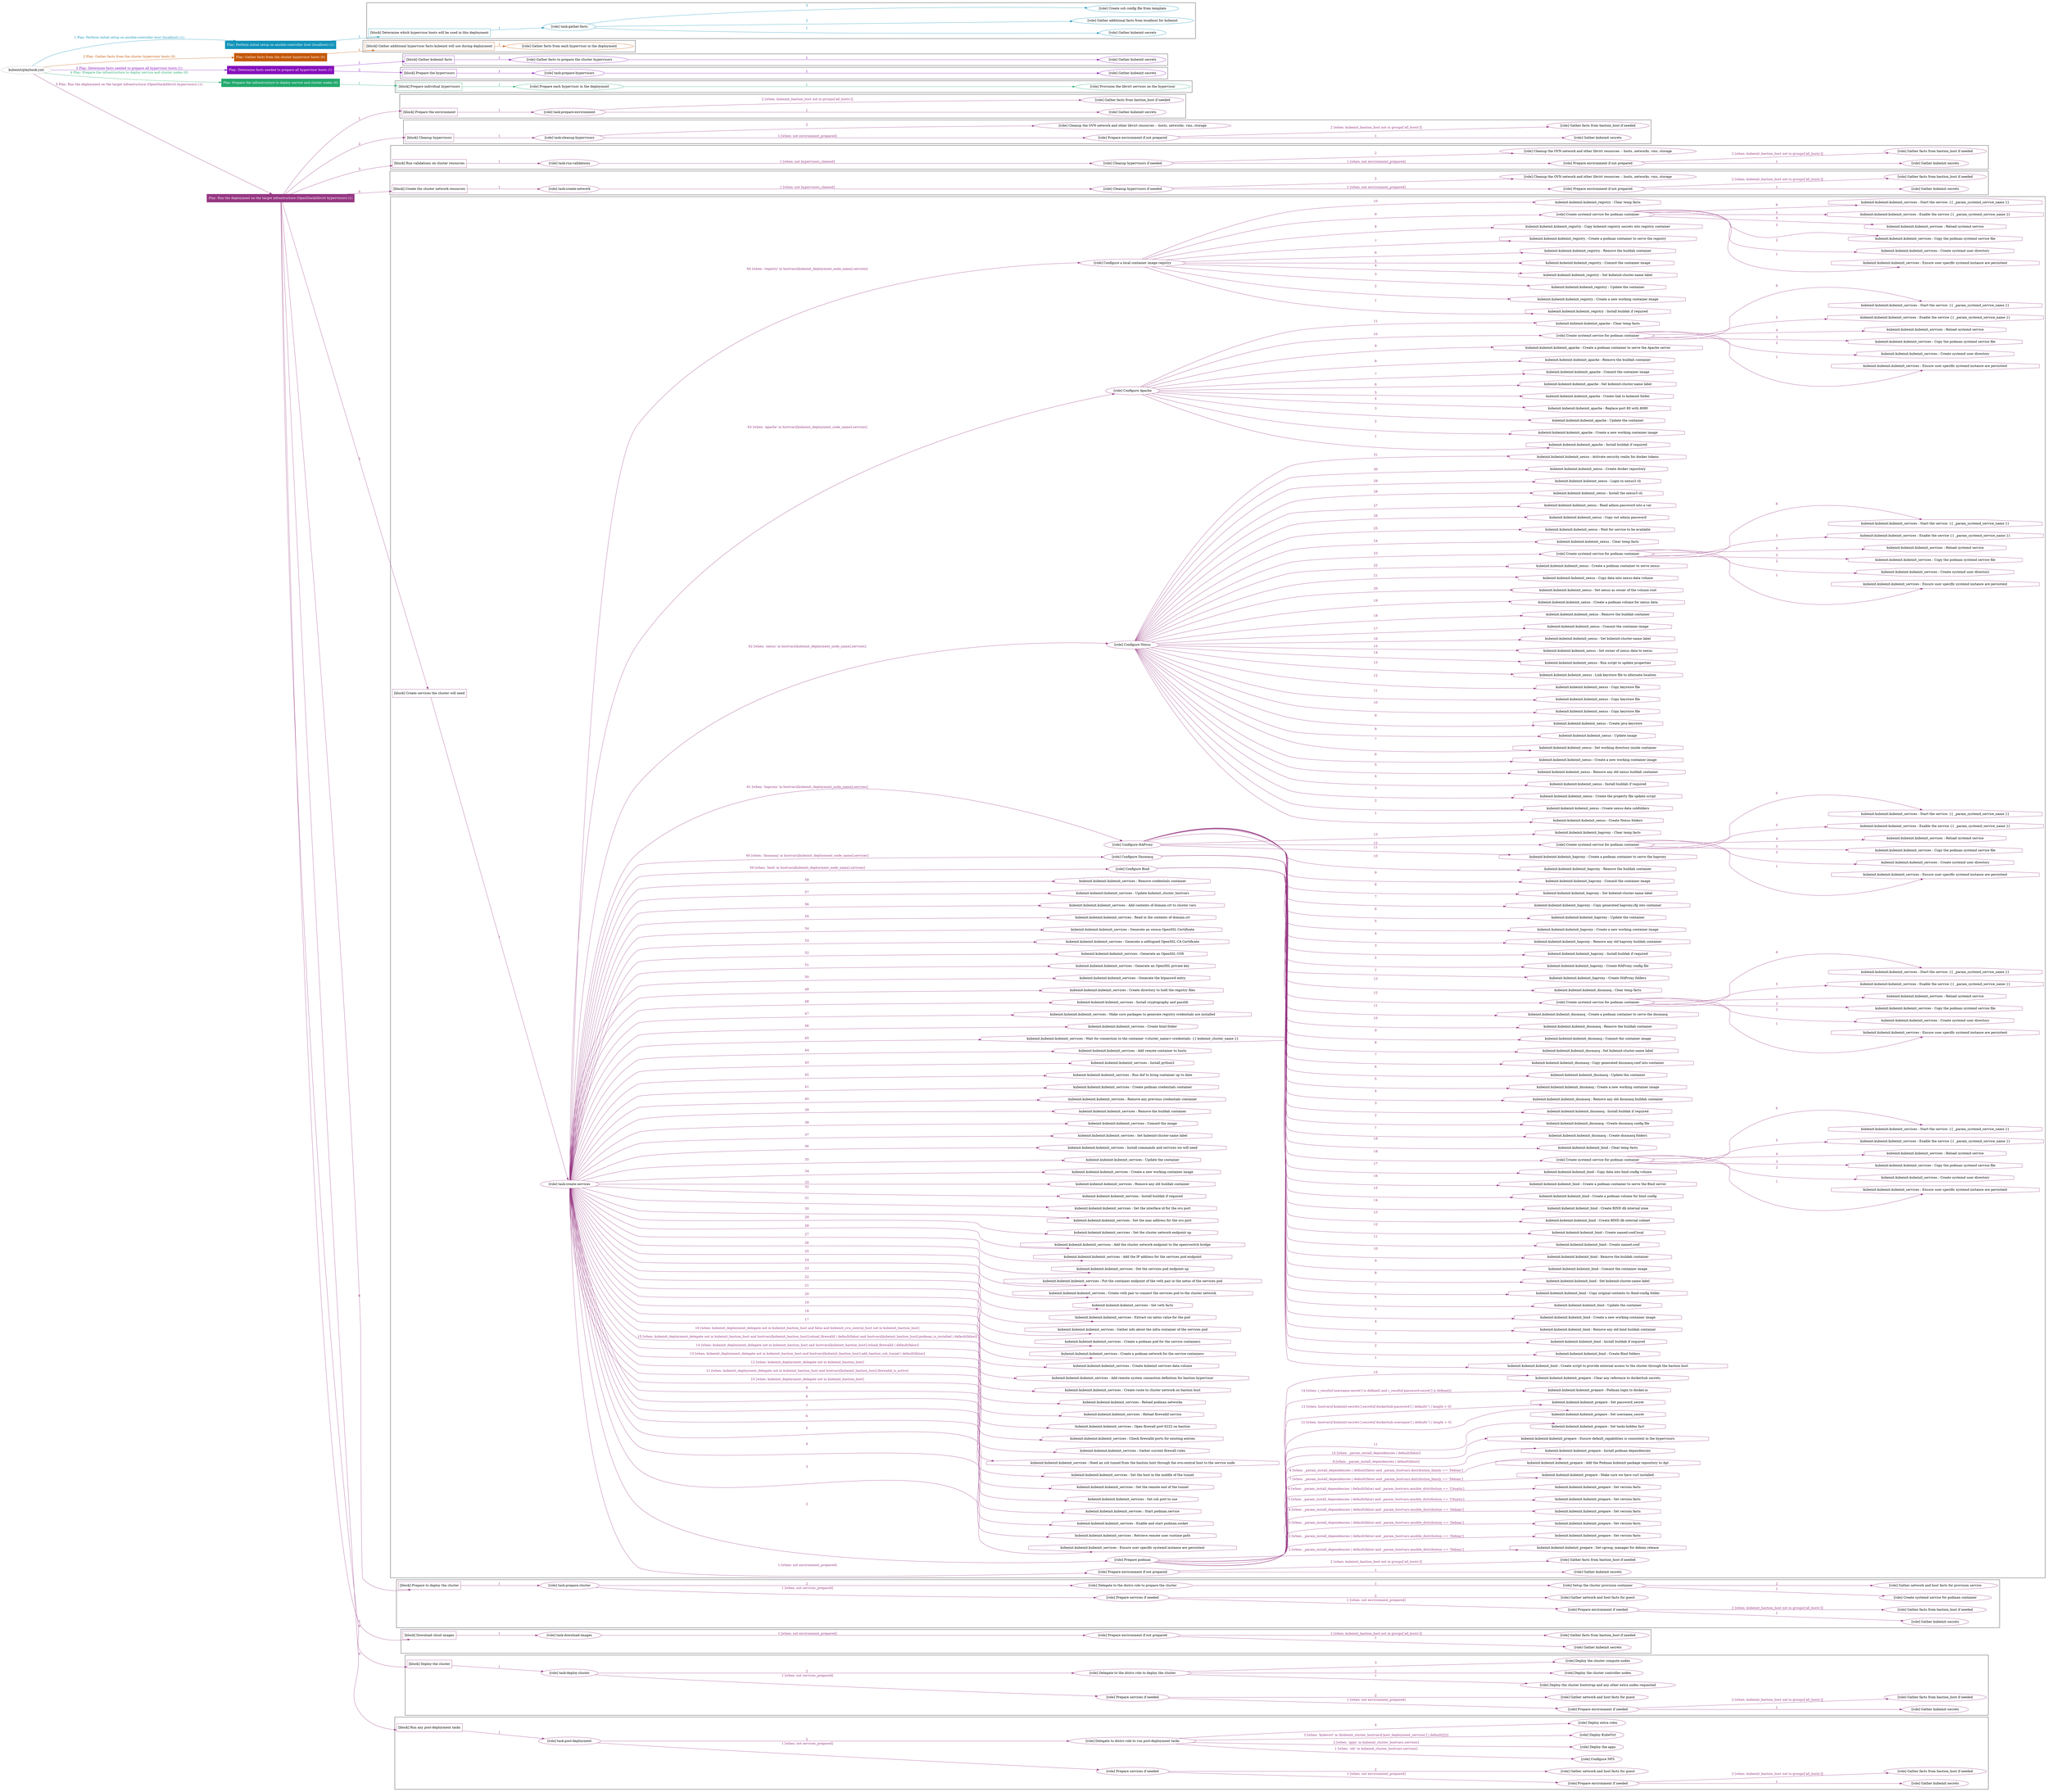 digraph {
	graph [concentrate=true ordering=in rankdir=LR ratio=fill]
	edge [esep=5 sep=10]
	"kubeinit/playbook.yml" [URL="/home/runner/work/kubeinit/kubeinit/kubeinit/playbook.yml" id=playbook_08992125 style=dotted]
	"kubeinit/playbook.yml" -> play_7830fe05 [label="1 Play: Perform initial setup on ansible-controller host (localhost) (1)" color="#1293ba" fontcolor="#1293ba" id=edge_play_7830fe05 labeltooltip="1 Play: Perform initial setup on ansible-controller host (localhost) (1)" tooltip="1 Play: Perform initial setup on ansible-controller host (localhost) (1)"]
	subgraph "Play: Perform initial setup on ansible-controller host (localhost) (1)" {
		play_7830fe05 [label="Play: Perform initial setup on ansible-controller host (localhost) (1)" URL="/home/runner/work/kubeinit/kubeinit/kubeinit/playbook.yml" color="#1293ba" fontcolor="#ffffff" id=play_7830fe05 shape=box style=filled tooltip=localhost]
		play_7830fe05 -> block_750df9a9 [label=1 color="#1293ba" fontcolor="#1293ba" id=edge_block_750df9a9 labeltooltip=1 tooltip=1]
		subgraph cluster_block_750df9a9 {
			block_750df9a9 [label="[block] Determine which hypervisor hosts will be used in this deployment" URL="/home/runner/work/kubeinit/kubeinit/kubeinit/playbook.yml" color="#1293ba" id=block_750df9a9 labeltooltip="Determine which hypervisor hosts will be used in this deployment" shape=box tooltip="Determine which hypervisor hosts will be used in this deployment"]
			block_750df9a9 -> role_5a8ddf9e [label="1 " color="#1293ba" fontcolor="#1293ba" id=edge_role_5a8ddf9e labeltooltip="1 " tooltip="1 "]
			subgraph "task-gather-facts" {
				role_5a8ddf9e [label="[role] task-gather-facts" URL="/home/runner/work/kubeinit/kubeinit/kubeinit/playbook.yml" color="#1293ba" id=role_5a8ddf9e tooltip="task-gather-facts"]
				role_5a8ddf9e -> role_2b31aee6 [label="1 " color="#1293ba" fontcolor="#1293ba" id=edge_role_2b31aee6 labeltooltip="1 " tooltip="1 "]
				subgraph "Gather kubeinit secrets" {
					role_2b31aee6 [label="[role] Gather kubeinit secrets" URL="/home/runner/.ansible/collections/ansible_collections/kubeinit/kubeinit/roles/kubeinit_prepare/tasks/build_hypervisors_group.yml" color="#1293ba" id=role_2b31aee6 tooltip="Gather kubeinit secrets"]
				}
				role_5a8ddf9e -> role_76053431 [label="2 " color="#1293ba" fontcolor="#1293ba" id=edge_role_76053431 labeltooltip="2 " tooltip="2 "]
				subgraph "Gather additional facts from localhost for kubeinit" {
					role_76053431 [label="[role] Gather additional facts from localhost for kubeinit" URL="/home/runner/.ansible/collections/ansible_collections/kubeinit/kubeinit/roles/kubeinit_prepare/tasks/build_hypervisors_group.yml" color="#1293ba" id=role_76053431 tooltip="Gather additional facts from localhost for kubeinit"]
				}
				role_5a8ddf9e -> role_dcf048fe [label="3 " color="#1293ba" fontcolor="#1293ba" id=edge_role_dcf048fe labeltooltip="3 " tooltip="3 "]
				subgraph "Create ssh config file from template" {
					role_dcf048fe [label="[role] Create ssh config file from template" URL="/home/runner/.ansible/collections/ansible_collections/kubeinit/kubeinit/roles/kubeinit_prepare/tasks/build_hypervisors_group.yml" color="#1293ba" id=role_dcf048fe tooltip="Create ssh config file from template"]
				}
			}
		}
	}
	"kubeinit/playbook.yml" -> play_ce1dcbf1 [label="2 Play: Gather facts from the cluster hypervisor hosts (0)" color="#c45708" fontcolor="#c45708" id=edge_play_ce1dcbf1 labeltooltip="2 Play: Gather facts from the cluster hypervisor hosts (0)" tooltip="2 Play: Gather facts from the cluster hypervisor hosts (0)"]
	subgraph "Play: Gather facts from the cluster hypervisor hosts (0)" {
		play_ce1dcbf1 [label="Play: Gather facts from the cluster hypervisor hosts (0)" URL="/home/runner/work/kubeinit/kubeinit/kubeinit/playbook.yml" color="#c45708" fontcolor="#ffffff" id=play_ce1dcbf1 shape=box style=filled tooltip="Play: Gather facts from the cluster hypervisor hosts (0)"]
		play_ce1dcbf1 -> block_233c4f13 [label=1 color="#c45708" fontcolor="#c45708" id=edge_block_233c4f13 labeltooltip=1 tooltip=1]
		subgraph cluster_block_233c4f13 {
			block_233c4f13 [label="[block] Gather additional hypervisor facts kubeinit will use during deployment" URL="/home/runner/work/kubeinit/kubeinit/kubeinit/playbook.yml" color="#c45708" id=block_233c4f13 labeltooltip="Gather additional hypervisor facts kubeinit will use during deployment" shape=box tooltip="Gather additional hypervisor facts kubeinit will use during deployment"]
			block_233c4f13 -> role_0bc8b773 [label="1 " color="#c45708" fontcolor="#c45708" id=edge_role_0bc8b773 labeltooltip="1 " tooltip="1 "]
			subgraph "Gather facts from each hypervisor in the deployment" {
				role_0bc8b773 [label="[role] Gather facts from each hypervisor in the deployment" URL="/home/runner/work/kubeinit/kubeinit/kubeinit/playbook.yml" color="#c45708" id=role_0bc8b773 tooltip="Gather facts from each hypervisor in the deployment"]
			}
		}
	}
	"kubeinit/playbook.yml" -> play_add8cbab [label="3 Play: Determine facts needed to prepare all hypervisor hosts (1)" color="#8610bc" fontcolor="#8610bc" id=edge_play_add8cbab labeltooltip="3 Play: Determine facts needed to prepare all hypervisor hosts (1)" tooltip="3 Play: Determine facts needed to prepare all hypervisor hosts (1)"]
	subgraph "Play: Determine facts needed to prepare all hypervisor hosts (1)" {
		play_add8cbab [label="Play: Determine facts needed to prepare all hypervisor hosts (1)" URL="/home/runner/work/kubeinit/kubeinit/kubeinit/playbook.yml" color="#8610bc" fontcolor="#ffffff" id=play_add8cbab shape=box style=filled tooltip=localhost]
		play_add8cbab -> block_98d06a89 [label=1 color="#8610bc" fontcolor="#8610bc" id=edge_block_98d06a89 labeltooltip=1 tooltip=1]
		subgraph cluster_block_98d06a89 {
			block_98d06a89 [label="[block] Gather kubeinit facts" URL="/home/runner/work/kubeinit/kubeinit/kubeinit/playbook.yml" color="#8610bc" id=block_98d06a89 labeltooltip="Gather kubeinit facts" shape=box tooltip="Gather kubeinit facts"]
			block_98d06a89 -> role_494cd47d [label="1 " color="#8610bc" fontcolor="#8610bc" id=edge_role_494cd47d labeltooltip="1 " tooltip="1 "]
			subgraph "Gather facts to prepare the cluster hypervisors" {
				role_494cd47d [label="[role] Gather facts to prepare the cluster hypervisors" URL="/home/runner/work/kubeinit/kubeinit/kubeinit/playbook.yml" color="#8610bc" id=role_494cd47d tooltip="Gather facts to prepare the cluster hypervisors"]
				role_494cd47d -> role_a849f31f [label="1 " color="#8610bc" fontcolor="#8610bc" id=edge_role_a849f31f labeltooltip="1 " tooltip="1 "]
				subgraph "Gather kubeinit secrets" {
					role_a849f31f [label="[role] Gather kubeinit secrets" URL="/home/runner/.ansible/collections/ansible_collections/kubeinit/kubeinit/roles/kubeinit_prepare/tasks/gather_kubeinit_facts.yml" color="#8610bc" id=role_a849f31f tooltip="Gather kubeinit secrets"]
				}
			}
		}
		play_add8cbab -> block_ce184654 [label=2 color="#8610bc" fontcolor="#8610bc" id=edge_block_ce184654 labeltooltip=2 tooltip=2]
		subgraph cluster_block_ce184654 {
			block_ce184654 [label="[block] Prepare the hypervisors" URL="/home/runner/work/kubeinit/kubeinit/kubeinit/playbook.yml" color="#8610bc" id=block_ce184654 labeltooltip="Prepare the hypervisors" shape=box tooltip="Prepare the hypervisors"]
			block_ce184654 -> role_82e4b2cb [label="1 " color="#8610bc" fontcolor="#8610bc" id=edge_role_82e4b2cb labeltooltip="1 " tooltip="1 "]
			subgraph "task-prepare-hypervisors" {
				role_82e4b2cb [label="[role] task-prepare-hypervisors" URL="/home/runner/work/kubeinit/kubeinit/kubeinit/playbook.yml" color="#8610bc" id=role_82e4b2cb tooltip="task-prepare-hypervisors"]
				role_82e4b2cb -> role_5ff3ef5f [label="1 " color="#8610bc" fontcolor="#8610bc" id=edge_role_5ff3ef5f labeltooltip="1 " tooltip="1 "]
				subgraph "Gather kubeinit secrets" {
					role_5ff3ef5f [label="[role] Gather kubeinit secrets" URL="/home/runner/.ansible/collections/ansible_collections/kubeinit/kubeinit/roles/kubeinit_prepare/tasks/gather_kubeinit_facts.yml" color="#8610bc" id=role_5ff3ef5f tooltip="Gather kubeinit secrets"]
				}
			}
		}
	}
	"kubeinit/playbook.yml" -> play_9058ac90 [label="4 Play: Prepare the infrastructure to deploy service and cluster nodes (0)" color="#23a96d" fontcolor="#23a96d" id=edge_play_9058ac90 labeltooltip="4 Play: Prepare the infrastructure to deploy service and cluster nodes (0)" tooltip="4 Play: Prepare the infrastructure to deploy service and cluster nodes (0)"]
	subgraph "Play: Prepare the infrastructure to deploy service and cluster nodes (0)" {
		play_9058ac90 [label="Play: Prepare the infrastructure to deploy service and cluster nodes (0)" URL="/home/runner/work/kubeinit/kubeinit/kubeinit/playbook.yml" color="#23a96d" fontcolor="#ffffff" id=play_9058ac90 shape=box style=filled tooltip="Play: Prepare the infrastructure to deploy service and cluster nodes (0)"]
		play_9058ac90 -> block_3edb09ec [label=1 color="#23a96d" fontcolor="#23a96d" id=edge_block_3edb09ec labeltooltip=1 tooltip=1]
		subgraph cluster_block_3edb09ec {
			block_3edb09ec [label="[block] Prepare individual hypervisors" URL="/home/runner/work/kubeinit/kubeinit/kubeinit/playbook.yml" color="#23a96d" id=block_3edb09ec labeltooltip="Prepare individual hypervisors" shape=box tooltip="Prepare individual hypervisors"]
			block_3edb09ec -> role_e05567f1 [label="1 " color="#23a96d" fontcolor="#23a96d" id=edge_role_e05567f1 labeltooltip="1 " tooltip="1 "]
			subgraph "Prepare each hypervisor in the deployment" {
				role_e05567f1 [label="[role] Prepare each hypervisor in the deployment" URL="/home/runner/work/kubeinit/kubeinit/kubeinit/playbook.yml" color="#23a96d" id=role_e05567f1 tooltip="Prepare each hypervisor in the deployment"]
				role_e05567f1 -> role_3236ccbb [label="1 " color="#23a96d" fontcolor="#23a96d" id=edge_role_3236ccbb labeltooltip="1 " tooltip="1 "]
				subgraph "Provision the libvirt services on the hypervisor" {
					role_3236ccbb [label="[role] Provision the libvirt services on the hypervisor" URL="/home/runner/.ansible/collections/ansible_collections/kubeinit/kubeinit/roles/kubeinit_prepare/tasks/prepare_hypervisor.yml" color="#23a96d" id=role_3236ccbb tooltip="Provision the libvirt services on the hypervisor"]
				}
			}
		}
	}
	"kubeinit/playbook.yml" -> play_da68c4c0 [label="5 Play: Run the deployment on the target infrastructure (OpenStack/libvirt hypervisors) (1)" color="#963682" fontcolor="#963682" id=edge_play_da68c4c0 labeltooltip="5 Play: Run the deployment on the target infrastructure (OpenStack/libvirt hypervisors) (1)" tooltip="5 Play: Run the deployment on the target infrastructure (OpenStack/libvirt hypervisors) (1)"]
	subgraph "Play: Run the deployment on the target infrastructure (OpenStack/libvirt hypervisors) (1)" {
		play_da68c4c0 [label="Play: Run the deployment on the target infrastructure (OpenStack/libvirt hypervisors) (1)" URL="/home/runner/work/kubeinit/kubeinit/kubeinit/playbook.yml" color="#963682" fontcolor="#ffffff" id=play_da68c4c0 shape=box style=filled tooltip=localhost]
		play_da68c4c0 -> block_b7938617 [label=1 color="#963682" fontcolor="#963682" id=edge_block_b7938617 labeltooltip=1 tooltip=1]
		subgraph cluster_block_b7938617 {
			block_b7938617 [label="[block] Prepare the environment" URL="/home/runner/work/kubeinit/kubeinit/kubeinit/playbook.yml" color="#963682" id=block_b7938617 labeltooltip="Prepare the environment" shape=box tooltip="Prepare the environment"]
			block_b7938617 -> role_3dfe3a52 [label="1 " color="#963682" fontcolor="#963682" id=edge_role_3dfe3a52 labeltooltip="1 " tooltip="1 "]
			subgraph "task-prepare-environment" {
				role_3dfe3a52 [label="[role] task-prepare-environment" URL="/home/runner/work/kubeinit/kubeinit/kubeinit/playbook.yml" color="#963682" id=role_3dfe3a52 tooltip="task-prepare-environment"]
				role_3dfe3a52 -> role_e8faa821 [label="1 " color="#963682" fontcolor="#963682" id=edge_role_e8faa821 labeltooltip="1 " tooltip="1 "]
				subgraph "Gather kubeinit secrets" {
					role_e8faa821 [label="[role] Gather kubeinit secrets" URL="/home/runner/.ansible/collections/ansible_collections/kubeinit/kubeinit/roles/kubeinit_prepare/tasks/gather_kubeinit_facts.yml" color="#963682" id=role_e8faa821 tooltip="Gather kubeinit secrets"]
				}
				role_3dfe3a52 -> role_21801d63 [label="2 [when: kubeinit_bastion_host not in groups['all_hosts']]" color="#963682" fontcolor="#963682" id=edge_role_21801d63 labeltooltip="2 [when: kubeinit_bastion_host not in groups['all_hosts']]" tooltip="2 [when: kubeinit_bastion_host not in groups['all_hosts']]"]
				subgraph "Gather facts from bastion_host if needed" {
					role_21801d63 [label="[role] Gather facts from bastion_host if needed" URL="/home/runner/.ansible/collections/ansible_collections/kubeinit/kubeinit/roles/kubeinit_prepare/tasks/main.yml" color="#963682" id=role_21801d63 tooltip="Gather facts from bastion_host if needed"]
				}
			}
		}
		play_da68c4c0 -> block_64a89d68 [label=2 color="#963682" fontcolor="#963682" id=edge_block_64a89d68 labeltooltip=2 tooltip=2]
		subgraph cluster_block_64a89d68 {
			block_64a89d68 [label="[block] Cleanup hypervisors" URL="/home/runner/work/kubeinit/kubeinit/kubeinit/playbook.yml" color="#963682" id=block_64a89d68 labeltooltip="Cleanup hypervisors" shape=box tooltip="Cleanup hypervisors"]
			block_64a89d68 -> role_3a54b26e [label="1 " color="#963682" fontcolor="#963682" id=edge_role_3a54b26e labeltooltip="1 " tooltip="1 "]
			subgraph "task-cleanup-hypervisors" {
				role_3a54b26e [label="[role] task-cleanup-hypervisors" URL="/home/runner/work/kubeinit/kubeinit/kubeinit/playbook.yml" color="#963682" id=role_3a54b26e tooltip="task-cleanup-hypervisors"]
				role_3a54b26e -> role_1b42b0bd [label="1 [when: not environment_prepared]" color="#963682" fontcolor="#963682" id=edge_role_1b42b0bd labeltooltip="1 [when: not environment_prepared]" tooltip="1 [when: not environment_prepared]"]
				subgraph "Prepare environment if not prepared" {
					role_1b42b0bd [label="[role] Prepare environment if not prepared" URL="/home/runner/.ansible/collections/ansible_collections/kubeinit/kubeinit/roles/kubeinit_libvirt/tasks/cleanup_hypervisors.yml" color="#963682" id=role_1b42b0bd tooltip="Prepare environment if not prepared"]
					role_1b42b0bd -> role_3da883f1 [label="1 " color="#963682" fontcolor="#963682" id=edge_role_3da883f1 labeltooltip="1 " tooltip="1 "]
					subgraph "Gather kubeinit secrets" {
						role_3da883f1 [label="[role] Gather kubeinit secrets" URL="/home/runner/.ansible/collections/ansible_collections/kubeinit/kubeinit/roles/kubeinit_prepare/tasks/gather_kubeinit_facts.yml" color="#963682" id=role_3da883f1 tooltip="Gather kubeinit secrets"]
					}
					role_1b42b0bd -> role_cf3de712 [label="2 [when: kubeinit_bastion_host not in groups['all_hosts']]" color="#963682" fontcolor="#963682" id=edge_role_cf3de712 labeltooltip="2 [when: kubeinit_bastion_host not in groups['all_hosts']]" tooltip="2 [when: kubeinit_bastion_host not in groups['all_hosts']]"]
					subgraph "Gather facts from bastion_host if needed" {
						role_cf3de712 [label="[role] Gather facts from bastion_host if needed" URL="/home/runner/.ansible/collections/ansible_collections/kubeinit/kubeinit/roles/kubeinit_prepare/tasks/main.yml" color="#963682" id=role_cf3de712 tooltip="Gather facts from bastion_host if needed"]
					}
				}
				role_3a54b26e -> role_75edca48 [label="2 " color="#963682" fontcolor="#963682" id=edge_role_75edca48 labeltooltip="2 " tooltip="2 "]
				subgraph "Cleanup the OVN network and other libvirt resources -- hosts, networks, vms, storage" {
					role_75edca48 [label="[role] Cleanup the OVN network and other libvirt resources -- hosts, networks, vms, storage" URL="/home/runner/.ansible/collections/ansible_collections/kubeinit/kubeinit/roles/kubeinit_libvirt/tasks/cleanup_hypervisors.yml" color="#963682" id=role_75edca48 tooltip="Cleanup the OVN network and other libvirt resources -- hosts, networks, vms, storage"]
				}
			}
		}
		play_da68c4c0 -> block_2556e8c5 [label=3 color="#963682" fontcolor="#963682" id=edge_block_2556e8c5 labeltooltip=3 tooltip=3]
		subgraph cluster_block_2556e8c5 {
			block_2556e8c5 [label="[block] Run validations on cluster resources" URL="/home/runner/work/kubeinit/kubeinit/kubeinit/playbook.yml" color="#963682" id=block_2556e8c5 labeltooltip="Run validations on cluster resources" shape=box tooltip="Run validations on cluster resources"]
			block_2556e8c5 -> role_240aa639 [label="1 " color="#963682" fontcolor="#963682" id=edge_role_240aa639 labeltooltip="1 " tooltip="1 "]
			subgraph "task-run-validations" {
				role_240aa639 [label="[role] task-run-validations" URL="/home/runner/work/kubeinit/kubeinit/kubeinit/playbook.yml" color="#963682" id=role_240aa639 tooltip="task-run-validations"]
				role_240aa639 -> role_56b7864a [label="1 [when: not hypervisors_cleaned]" color="#963682" fontcolor="#963682" id=edge_role_56b7864a labeltooltip="1 [when: not hypervisors_cleaned]" tooltip="1 [when: not hypervisors_cleaned]"]
				subgraph "Cleanup hypervisors if needed" {
					role_56b7864a [label="[role] Cleanup hypervisors if needed" URL="/home/runner/.ansible/collections/ansible_collections/kubeinit/kubeinit/roles/kubeinit_validations/tasks/main.yml" color="#963682" id=role_56b7864a tooltip="Cleanup hypervisors if needed"]
					role_56b7864a -> role_f8185cd7 [label="1 [when: not environment_prepared]" color="#963682" fontcolor="#963682" id=edge_role_f8185cd7 labeltooltip="1 [when: not environment_prepared]" tooltip="1 [when: not environment_prepared]"]
					subgraph "Prepare environment if not prepared" {
						role_f8185cd7 [label="[role] Prepare environment if not prepared" URL="/home/runner/.ansible/collections/ansible_collections/kubeinit/kubeinit/roles/kubeinit_libvirt/tasks/cleanup_hypervisors.yml" color="#963682" id=role_f8185cd7 tooltip="Prepare environment if not prepared"]
						role_f8185cd7 -> role_dc3244dc [label="1 " color="#963682" fontcolor="#963682" id=edge_role_dc3244dc labeltooltip="1 " tooltip="1 "]
						subgraph "Gather kubeinit secrets" {
							role_dc3244dc [label="[role] Gather kubeinit secrets" URL="/home/runner/.ansible/collections/ansible_collections/kubeinit/kubeinit/roles/kubeinit_prepare/tasks/gather_kubeinit_facts.yml" color="#963682" id=role_dc3244dc tooltip="Gather kubeinit secrets"]
						}
						role_f8185cd7 -> role_9101ecf8 [label="2 [when: kubeinit_bastion_host not in groups['all_hosts']]" color="#963682" fontcolor="#963682" id=edge_role_9101ecf8 labeltooltip="2 [when: kubeinit_bastion_host not in groups['all_hosts']]" tooltip="2 [when: kubeinit_bastion_host not in groups['all_hosts']]"]
						subgraph "Gather facts from bastion_host if needed" {
							role_9101ecf8 [label="[role] Gather facts from bastion_host if needed" URL="/home/runner/.ansible/collections/ansible_collections/kubeinit/kubeinit/roles/kubeinit_prepare/tasks/main.yml" color="#963682" id=role_9101ecf8 tooltip="Gather facts from bastion_host if needed"]
						}
					}
					role_56b7864a -> role_f68d6740 [label="2 " color="#963682" fontcolor="#963682" id=edge_role_f68d6740 labeltooltip="2 " tooltip="2 "]
					subgraph "Cleanup the OVN network and other libvirt resources -- hosts, networks, vms, storage" {
						role_f68d6740 [label="[role] Cleanup the OVN network and other libvirt resources -- hosts, networks, vms, storage" URL="/home/runner/.ansible/collections/ansible_collections/kubeinit/kubeinit/roles/kubeinit_libvirt/tasks/cleanup_hypervisors.yml" color="#963682" id=role_f68d6740 tooltip="Cleanup the OVN network and other libvirt resources -- hosts, networks, vms, storage"]
					}
				}
			}
		}
		play_da68c4c0 -> block_a6fe51ee [label=4 color="#963682" fontcolor="#963682" id=edge_block_a6fe51ee labeltooltip=4 tooltip=4]
		subgraph cluster_block_a6fe51ee {
			block_a6fe51ee [label="[block] Create the cluster network resources" URL="/home/runner/work/kubeinit/kubeinit/kubeinit/playbook.yml" color="#963682" id=block_a6fe51ee labeltooltip="Create the cluster network resources" shape=box tooltip="Create the cluster network resources"]
			block_a6fe51ee -> role_528f87c2 [label="1 " color="#963682" fontcolor="#963682" id=edge_role_528f87c2 labeltooltip="1 " tooltip="1 "]
			subgraph "task-create-network" {
				role_528f87c2 [label="[role] task-create-network" URL="/home/runner/work/kubeinit/kubeinit/kubeinit/playbook.yml" color="#963682" id=role_528f87c2 tooltip="task-create-network"]
				role_528f87c2 -> role_9991d9d2 [label="1 [when: not hypervisors_cleaned]" color="#963682" fontcolor="#963682" id=edge_role_9991d9d2 labeltooltip="1 [when: not hypervisors_cleaned]" tooltip="1 [when: not hypervisors_cleaned]"]
				subgraph "Cleanup hypervisors if needed" {
					role_9991d9d2 [label="[role] Cleanup hypervisors if needed" URL="/home/runner/.ansible/collections/ansible_collections/kubeinit/kubeinit/roles/kubeinit_libvirt/tasks/create_network.yml" color="#963682" id=role_9991d9d2 tooltip="Cleanup hypervisors if needed"]
					role_9991d9d2 -> role_22a77627 [label="1 [when: not environment_prepared]" color="#963682" fontcolor="#963682" id=edge_role_22a77627 labeltooltip="1 [when: not environment_prepared]" tooltip="1 [when: not environment_prepared]"]
					subgraph "Prepare environment if not prepared" {
						role_22a77627 [label="[role] Prepare environment if not prepared" URL="/home/runner/.ansible/collections/ansible_collections/kubeinit/kubeinit/roles/kubeinit_libvirt/tasks/cleanup_hypervisors.yml" color="#963682" id=role_22a77627 tooltip="Prepare environment if not prepared"]
						role_22a77627 -> role_294078f0 [label="1 " color="#963682" fontcolor="#963682" id=edge_role_294078f0 labeltooltip="1 " tooltip="1 "]
						subgraph "Gather kubeinit secrets" {
							role_294078f0 [label="[role] Gather kubeinit secrets" URL="/home/runner/.ansible/collections/ansible_collections/kubeinit/kubeinit/roles/kubeinit_prepare/tasks/gather_kubeinit_facts.yml" color="#963682" id=role_294078f0 tooltip="Gather kubeinit secrets"]
						}
						role_22a77627 -> role_e4f3aac1 [label="2 [when: kubeinit_bastion_host not in groups['all_hosts']]" color="#963682" fontcolor="#963682" id=edge_role_e4f3aac1 labeltooltip="2 [when: kubeinit_bastion_host not in groups['all_hosts']]" tooltip="2 [when: kubeinit_bastion_host not in groups['all_hosts']]"]
						subgraph "Gather facts from bastion_host if needed" {
							role_e4f3aac1 [label="[role] Gather facts from bastion_host if needed" URL="/home/runner/.ansible/collections/ansible_collections/kubeinit/kubeinit/roles/kubeinit_prepare/tasks/main.yml" color="#963682" id=role_e4f3aac1 tooltip="Gather facts from bastion_host if needed"]
						}
					}
					role_9991d9d2 -> role_00932c39 [label="2 " color="#963682" fontcolor="#963682" id=edge_role_00932c39 labeltooltip="2 " tooltip="2 "]
					subgraph "Cleanup the OVN network and other libvirt resources -- hosts, networks, vms, storage" {
						role_00932c39 [label="[role] Cleanup the OVN network and other libvirt resources -- hosts, networks, vms, storage" URL="/home/runner/.ansible/collections/ansible_collections/kubeinit/kubeinit/roles/kubeinit_libvirt/tasks/cleanup_hypervisors.yml" color="#963682" id=role_00932c39 tooltip="Cleanup the OVN network and other libvirt resources -- hosts, networks, vms, storage"]
					}
				}
			}
		}
		play_da68c4c0 -> block_e00a440a [label=5 color="#963682" fontcolor="#963682" id=edge_block_e00a440a labeltooltip=5 tooltip=5]
		subgraph cluster_block_e00a440a {
			block_e00a440a [label="[block] Create services the cluster will need" URL="/home/runner/work/kubeinit/kubeinit/kubeinit/playbook.yml" color="#963682" id=block_e00a440a labeltooltip="Create services the cluster will need" shape=box tooltip="Create services the cluster will need"]
			block_e00a440a -> role_ac0f333e [label="1 " color="#963682" fontcolor="#963682" id=edge_role_ac0f333e labeltooltip="1 " tooltip="1 "]
			subgraph "task-create-services" {
				role_ac0f333e [label="[role] task-create-services" URL="/home/runner/work/kubeinit/kubeinit/kubeinit/playbook.yml" color="#963682" id=role_ac0f333e tooltip="task-create-services"]
				role_ac0f333e -> role_36c57881 [label="1 [when: not environment_prepared]" color="#963682" fontcolor="#963682" id=edge_role_36c57881 labeltooltip="1 [when: not environment_prepared]" tooltip="1 [when: not environment_prepared]"]
				subgraph "Prepare environment if not prepared" {
					role_36c57881 [label="[role] Prepare environment if not prepared" URL="/home/runner/.ansible/collections/ansible_collections/kubeinit/kubeinit/roles/kubeinit_services/tasks/main.yml" color="#963682" id=role_36c57881 tooltip="Prepare environment if not prepared"]
					role_36c57881 -> role_f5c1e23d [label="1 " color="#963682" fontcolor="#963682" id=edge_role_f5c1e23d labeltooltip="1 " tooltip="1 "]
					subgraph "Gather kubeinit secrets" {
						role_f5c1e23d [label="[role] Gather kubeinit secrets" URL="/home/runner/.ansible/collections/ansible_collections/kubeinit/kubeinit/roles/kubeinit_prepare/tasks/gather_kubeinit_facts.yml" color="#963682" id=role_f5c1e23d tooltip="Gather kubeinit secrets"]
					}
					role_36c57881 -> role_f1ef3796 [label="2 [when: kubeinit_bastion_host not in groups['all_hosts']]" color="#963682" fontcolor="#963682" id=edge_role_f1ef3796 labeltooltip="2 [when: kubeinit_bastion_host not in groups['all_hosts']]" tooltip="2 [when: kubeinit_bastion_host not in groups['all_hosts']]"]
					subgraph "Gather facts from bastion_host if needed" {
						role_f1ef3796 [label="[role] Gather facts from bastion_host if needed" URL="/home/runner/.ansible/collections/ansible_collections/kubeinit/kubeinit/roles/kubeinit_prepare/tasks/main.yml" color="#963682" id=role_f1ef3796 tooltip="Gather facts from bastion_host if needed"]
					}
				}
				role_ac0f333e -> role_8e74e30d [label="2 " color="#963682" fontcolor="#963682" id=edge_role_8e74e30d labeltooltip="2 " tooltip="2 "]
				subgraph "Prepare podman" {
					role_8e74e30d [label="[role] Prepare podman" URL="/home/runner/.ansible/collections/ansible_collections/kubeinit/kubeinit/roles/kubeinit_services/tasks/00_create_service_pod.yml" color="#963682" id=role_8e74e30d tooltip="Prepare podman"]
					task_6a549295 [label="kubeinit.kubeinit.kubeinit_prepare : Set cgroup_manager for debian release" URL="/home/runner/.ansible/collections/ansible_collections/kubeinit/kubeinit/roles/kubeinit_prepare/tasks/prepare_podman.yml" color="#963682" id=task_6a549295 shape=octagon tooltip="kubeinit.kubeinit.kubeinit_prepare : Set cgroup_manager for debian release"]
					role_8e74e30d -> task_6a549295 [label="1 [when: _param_install_dependencies | default(false) and _param_hostvars.ansible_distribution == 'Debian']" color="#963682" fontcolor="#963682" id=edge_task_6a549295 labeltooltip="1 [when: _param_install_dependencies | default(false) and _param_hostvars.ansible_distribution == 'Debian']" tooltip="1 [when: _param_install_dependencies | default(false) and _param_hostvars.ansible_distribution == 'Debian']"]
					task_cbdf66dd [label="kubeinit.kubeinit.kubeinit_prepare : Set version facts" URL="/home/runner/.ansible/collections/ansible_collections/kubeinit/kubeinit/roles/kubeinit_prepare/tasks/prepare_podman.yml" color="#963682" id=task_cbdf66dd shape=octagon tooltip="kubeinit.kubeinit.kubeinit_prepare : Set version facts"]
					role_8e74e30d -> task_cbdf66dd [label="2 [when: _param_install_dependencies | default(false) and _param_hostvars.ansible_distribution == 'Debian']" color="#963682" fontcolor="#963682" id=edge_task_cbdf66dd labeltooltip="2 [when: _param_install_dependencies | default(false) and _param_hostvars.ansible_distribution == 'Debian']" tooltip="2 [when: _param_install_dependencies | default(false) and _param_hostvars.ansible_distribution == 'Debian']"]
					task_78d34653 [label="kubeinit.kubeinit.kubeinit_prepare : Set version facts" URL="/home/runner/.ansible/collections/ansible_collections/kubeinit/kubeinit/roles/kubeinit_prepare/tasks/prepare_podman.yml" color="#963682" id=task_78d34653 shape=octagon tooltip="kubeinit.kubeinit.kubeinit_prepare : Set version facts"]
					role_8e74e30d -> task_78d34653 [label="3 [when: _param_install_dependencies | default(false) and _param_hostvars.ansible_distribution == 'Debian']" color="#963682" fontcolor="#963682" id=edge_task_78d34653 labeltooltip="3 [when: _param_install_dependencies | default(false) and _param_hostvars.ansible_distribution == 'Debian']" tooltip="3 [when: _param_install_dependencies | default(false) and _param_hostvars.ansible_distribution == 'Debian']"]
					task_721145ff [label="kubeinit.kubeinit.kubeinit_prepare : Set version facts" URL="/home/runner/.ansible/collections/ansible_collections/kubeinit/kubeinit/roles/kubeinit_prepare/tasks/prepare_podman.yml" color="#963682" id=task_721145ff shape=octagon tooltip="kubeinit.kubeinit.kubeinit_prepare : Set version facts"]
					role_8e74e30d -> task_721145ff [label="4 [when: _param_install_dependencies | default(false) and _param_hostvars.ansible_distribution == 'Debian']" color="#963682" fontcolor="#963682" id=edge_task_721145ff labeltooltip="4 [when: _param_install_dependencies | default(false) and _param_hostvars.ansible_distribution == 'Debian']" tooltip="4 [when: _param_install_dependencies | default(false) and _param_hostvars.ansible_distribution == 'Debian']"]
					task_9ee42c6b [label="kubeinit.kubeinit.kubeinit_prepare : Set version facts" URL="/home/runner/.ansible/collections/ansible_collections/kubeinit/kubeinit/roles/kubeinit_prepare/tasks/prepare_podman.yml" color="#963682" id=task_9ee42c6b shape=octagon tooltip="kubeinit.kubeinit.kubeinit_prepare : Set version facts"]
					role_8e74e30d -> task_9ee42c6b [label="5 [when: _param_install_dependencies | default(false) and _param_hostvars.ansible_distribution == 'Ubuntu']" color="#963682" fontcolor="#963682" id=edge_task_9ee42c6b labeltooltip="5 [when: _param_install_dependencies | default(false) and _param_hostvars.ansible_distribution == 'Ubuntu']" tooltip="5 [when: _param_install_dependencies | default(false) and _param_hostvars.ansible_distribution == 'Ubuntu']"]
					task_31cb5004 [label="kubeinit.kubeinit.kubeinit_prepare : Set version facts" URL="/home/runner/.ansible/collections/ansible_collections/kubeinit/kubeinit/roles/kubeinit_prepare/tasks/prepare_podman.yml" color="#963682" id=task_31cb5004 shape=octagon tooltip="kubeinit.kubeinit.kubeinit_prepare : Set version facts"]
					role_8e74e30d -> task_31cb5004 [label="6 [when: _param_install_dependencies | default(false) and _param_hostvars.ansible_distribution == 'Ubuntu']" color="#963682" fontcolor="#963682" id=edge_task_31cb5004 labeltooltip="6 [when: _param_install_dependencies | default(false) and _param_hostvars.ansible_distribution == 'Ubuntu']" tooltip="6 [when: _param_install_dependencies | default(false) and _param_hostvars.ansible_distribution == 'Ubuntu']"]
					task_094da823 [label="kubeinit.kubeinit.kubeinit_prepare : Make sure we have curl installed" URL="/home/runner/.ansible/collections/ansible_collections/kubeinit/kubeinit/roles/kubeinit_prepare/tasks/prepare_podman.yml" color="#963682" id=task_094da823 shape=octagon tooltip="kubeinit.kubeinit.kubeinit_prepare : Make sure we have curl installed"]
					role_8e74e30d -> task_094da823 [label="7 [when: _param_install_dependencies | default(false) and _param_hostvars.distribution_family == 'Debian']" color="#963682" fontcolor="#963682" id=edge_task_094da823 labeltooltip="7 [when: _param_install_dependencies | default(false) and _param_hostvars.distribution_family == 'Debian']" tooltip="7 [when: _param_install_dependencies | default(false) and _param_hostvars.distribution_family == 'Debian']"]
					task_b7fdd679 [label="kubeinit.kubeinit.kubeinit_prepare : Add the Podman kubeinit package repository to Apt" URL="/home/runner/.ansible/collections/ansible_collections/kubeinit/kubeinit/roles/kubeinit_prepare/tasks/prepare_podman.yml" color="#963682" id=task_b7fdd679 shape=octagon tooltip="kubeinit.kubeinit.kubeinit_prepare : Add the Podman kubeinit package repository to Apt"]
					role_8e74e30d -> task_b7fdd679 [label="8 [when: _param_install_dependencies | default(false) and _param_hostvars.distribution_family == 'Debian']" color="#963682" fontcolor="#963682" id=edge_task_b7fdd679 labeltooltip="8 [when: _param_install_dependencies | default(false) and _param_hostvars.distribution_family == 'Debian']" tooltip="8 [when: _param_install_dependencies | default(false) and _param_hostvars.distribution_family == 'Debian']"]
					task_44b486ca [label="kubeinit.kubeinit.kubeinit_prepare : Install podman dependencies" URL="/home/runner/.ansible/collections/ansible_collections/kubeinit/kubeinit/roles/kubeinit_prepare/tasks/prepare_podman.yml" color="#963682" id=task_44b486ca shape=octagon tooltip="kubeinit.kubeinit.kubeinit_prepare : Install podman dependencies"]
					role_8e74e30d -> task_44b486ca [label="9 [when: _param_install_dependencies | default(false)]" color="#963682" fontcolor="#963682" id=edge_task_44b486ca labeltooltip="9 [when: _param_install_dependencies | default(false)]" tooltip="9 [when: _param_install_dependencies | default(false)]"]
					task_5932ab16 [label="kubeinit.kubeinit.kubeinit_prepare : Ensure default_capabilities is consistent in the hypervisors" URL="/home/runner/.ansible/collections/ansible_collections/kubeinit/kubeinit/roles/kubeinit_prepare/tasks/prepare_podman.yml" color="#963682" id=task_5932ab16 shape=octagon tooltip="kubeinit.kubeinit.kubeinit_prepare : Ensure default_capabilities is consistent in the hypervisors"]
					role_8e74e30d -> task_5932ab16 [label="10 [when: _param_install_dependencies | default(false)]" color="#963682" fontcolor="#963682" id=edge_task_5932ab16 labeltooltip="10 [when: _param_install_dependencies | default(false)]" tooltip="10 [when: _param_install_dependencies | default(false)]"]
					task_6c71ba8d [label="kubeinit.kubeinit.kubeinit_prepare : Set tasks-hidden fact" URL="/home/runner/.ansible/collections/ansible_collections/kubeinit/kubeinit/roles/kubeinit_prepare/tasks/prepare_podman.yml" color="#963682" id=task_6c71ba8d shape=octagon tooltip="kubeinit.kubeinit.kubeinit_prepare : Set tasks-hidden fact"]
					role_8e74e30d -> task_6c71ba8d [label="11 " color="#963682" fontcolor="#963682" id=edge_task_6c71ba8d labeltooltip="11 " tooltip="11 "]
					task_2cb9ce9e [label="kubeinit.kubeinit.kubeinit_prepare : Set username_secret" URL="/home/runner/.ansible/collections/ansible_collections/kubeinit/kubeinit/roles/kubeinit_prepare/tasks/prepare_podman.yml" color="#963682" id=task_2cb9ce9e shape=octagon tooltip="kubeinit.kubeinit.kubeinit_prepare : Set username_secret"]
					role_8e74e30d -> task_2cb9ce9e [label="12 [when: hostvars['kubeinit-secrets'].secrets['dockerhub-username'] | default('') | length > 0]" color="#963682" fontcolor="#963682" id=edge_task_2cb9ce9e labeltooltip="12 [when: hostvars['kubeinit-secrets'].secrets['dockerhub-username'] | default('') | length > 0]" tooltip="12 [when: hostvars['kubeinit-secrets'].secrets['dockerhub-username'] | default('') | length > 0]"]
					task_a1d835b4 [label="kubeinit.kubeinit.kubeinit_prepare : Set password_secret" URL="/home/runner/.ansible/collections/ansible_collections/kubeinit/kubeinit/roles/kubeinit_prepare/tasks/prepare_podman.yml" color="#963682" id=task_a1d835b4 shape=octagon tooltip="kubeinit.kubeinit.kubeinit_prepare : Set password_secret"]
					role_8e74e30d -> task_a1d835b4 [label="13 [when: hostvars['kubeinit-secrets'].secrets['dockerhub-password'] | default('') | length > 0]" color="#963682" fontcolor="#963682" id=edge_task_a1d835b4 labeltooltip="13 [when: hostvars['kubeinit-secrets'].secrets['dockerhub-password'] | default('') | length > 0]" tooltip="13 [when: hostvars['kubeinit-secrets'].secrets['dockerhub-password'] | default('') | length > 0]"]
					task_16f1702f [label="kubeinit.kubeinit.kubeinit_prepare : Podman login to docker.io" URL="/home/runner/.ansible/collections/ansible_collections/kubeinit/kubeinit/roles/kubeinit_prepare/tasks/prepare_podman.yml" color="#963682" id=task_16f1702f shape=octagon tooltip="kubeinit.kubeinit.kubeinit_prepare : Podman login to docker.io"]
					role_8e74e30d -> task_16f1702f [label="14 [when: (_results['username-secret'] is defined) and (_results['password-secret'] is defined)]" color="#963682" fontcolor="#963682" id=edge_task_16f1702f labeltooltip="14 [when: (_results['username-secret'] is defined) and (_results['password-secret'] is defined)]" tooltip="14 [when: (_results['username-secret'] is defined) and (_results['password-secret'] is defined)]"]
					task_c06a0983 [label="kubeinit.kubeinit.kubeinit_prepare : Clear any reference to dockerhub secrets" URL="/home/runner/.ansible/collections/ansible_collections/kubeinit/kubeinit/roles/kubeinit_prepare/tasks/prepare_podman.yml" color="#963682" id=task_c06a0983 shape=octagon tooltip="kubeinit.kubeinit.kubeinit_prepare : Clear any reference to dockerhub secrets"]
					role_8e74e30d -> task_c06a0983 [label="15 " color="#963682" fontcolor="#963682" id=edge_task_c06a0983 labeltooltip="15 " tooltip="15 "]
				}
				task_8a606cc5 [label="kubeinit.kubeinit.kubeinit_services : Ensure user specific systemd instance are persistent" URL="/home/runner/.ansible/collections/ansible_collections/kubeinit/kubeinit/roles/kubeinit_services/tasks/00_create_service_pod.yml" color="#963682" id=task_8a606cc5 shape=octagon tooltip="kubeinit.kubeinit.kubeinit_services : Ensure user specific systemd instance are persistent"]
				role_ac0f333e -> task_8a606cc5 [label="3 " color="#963682" fontcolor="#963682" id=edge_task_8a606cc5 labeltooltip="3 " tooltip="3 "]
				task_4e19e820 [label="kubeinit.kubeinit.kubeinit_services : Retrieve remote user runtime path" URL="/home/runner/.ansible/collections/ansible_collections/kubeinit/kubeinit/roles/kubeinit_services/tasks/00_create_service_pod.yml" color="#963682" id=task_4e19e820 shape=octagon tooltip="kubeinit.kubeinit.kubeinit_services : Retrieve remote user runtime path"]
				role_ac0f333e -> task_4e19e820 [label="4 " color="#963682" fontcolor="#963682" id=edge_task_4e19e820 labeltooltip="4 " tooltip="4 "]
				task_97c69a9c [label="kubeinit.kubeinit.kubeinit_services : Enable and start podman.socket" URL="/home/runner/.ansible/collections/ansible_collections/kubeinit/kubeinit/roles/kubeinit_services/tasks/00_create_service_pod.yml" color="#963682" id=task_97c69a9c shape=octagon tooltip="kubeinit.kubeinit.kubeinit_services : Enable and start podman.socket"]
				role_ac0f333e -> task_97c69a9c [label="5 " color="#963682" fontcolor="#963682" id=edge_task_97c69a9c labeltooltip="5 " tooltip="5 "]
				task_dfbded4a [label="kubeinit.kubeinit.kubeinit_services : Start podman.service" URL="/home/runner/.ansible/collections/ansible_collections/kubeinit/kubeinit/roles/kubeinit_services/tasks/00_create_service_pod.yml" color="#963682" id=task_dfbded4a shape=octagon tooltip="kubeinit.kubeinit.kubeinit_services : Start podman.service"]
				role_ac0f333e -> task_dfbded4a [label="6 " color="#963682" fontcolor="#963682" id=edge_task_dfbded4a labeltooltip="6 " tooltip="6 "]
				task_840cb543 [label="kubeinit.kubeinit.kubeinit_services : Set ssh port to use" URL="/home/runner/.ansible/collections/ansible_collections/kubeinit/kubeinit/roles/kubeinit_services/tasks/00_create_service_pod.yml" color="#963682" id=task_840cb543 shape=octagon tooltip="kubeinit.kubeinit.kubeinit_services : Set ssh port to use"]
				role_ac0f333e -> task_840cb543 [label="7 " color="#963682" fontcolor="#963682" id=edge_task_840cb543 labeltooltip="7 " tooltip="7 "]
				task_2663a52c [label="kubeinit.kubeinit.kubeinit_services : Set the remote end of the tunnel" URL="/home/runner/.ansible/collections/ansible_collections/kubeinit/kubeinit/roles/kubeinit_services/tasks/00_create_service_pod.yml" color="#963682" id=task_2663a52c shape=octagon tooltip="kubeinit.kubeinit.kubeinit_services : Set the remote end of the tunnel"]
				role_ac0f333e -> task_2663a52c [label="8 " color="#963682" fontcolor="#963682" id=edge_task_2663a52c labeltooltip="8 " tooltip="8 "]
				task_0514f887 [label="kubeinit.kubeinit.kubeinit_services : Set the host in the middle of the tunnel" URL="/home/runner/.ansible/collections/ansible_collections/kubeinit/kubeinit/roles/kubeinit_services/tasks/00_create_service_pod.yml" color="#963682" id=task_0514f887 shape=octagon tooltip="kubeinit.kubeinit.kubeinit_services : Set the host in the middle of the tunnel"]
				role_ac0f333e -> task_0514f887 [label="9 " color="#963682" fontcolor="#963682" id=edge_task_0514f887 labeltooltip="9 " tooltip="9 "]
				task_8141e579 [label="kubeinit.kubeinit.kubeinit_services : Need an ssh tunnel from the bastion host through the ovn-central host to the service node" URL="/home/runner/.ansible/collections/ansible_collections/kubeinit/kubeinit/roles/kubeinit_services/tasks/00_create_service_pod.yml" color="#963682" id=task_8141e579 shape=octagon tooltip="kubeinit.kubeinit.kubeinit_services : Need an ssh tunnel from the bastion host through the ovn-central host to the service node"]
				role_ac0f333e -> task_8141e579 [label="10 [when: kubeinit_deployment_delegate not in kubeinit_bastion_host]" color="#963682" fontcolor="#963682" id=edge_task_8141e579 labeltooltip="10 [when: kubeinit_deployment_delegate not in kubeinit_bastion_host]" tooltip="10 [when: kubeinit_deployment_delegate not in kubeinit_bastion_host]"]
				task_107c817b [label="kubeinit.kubeinit.kubeinit_services : Gather current firewall rules" URL="/home/runner/.ansible/collections/ansible_collections/kubeinit/kubeinit/roles/kubeinit_services/tasks/00_create_service_pod.yml" color="#963682" id=task_107c817b shape=octagon tooltip="kubeinit.kubeinit.kubeinit_services : Gather current firewall rules"]
				role_ac0f333e -> task_107c817b [label="11 [when: kubeinit_deployment_delegate not in kubeinit_bastion_host and hostvars[kubeinit_bastion_host].firewalld_is_active]" color="#963682" fontcolor="#963682" id=edge_task_107c817b labeltooltip="11 [when: kubeinit_deployment_delegate not in kubeinit_bastion_host and hostvars[kubeinit_bastion_host].firewalld_is_active]" tooltip="11 [when: kubeinit_deployment_delegate not in kubeinit_bastion_host and hostvars[kubeinit_bastion_host].firewalld_is_active]"]
				task_8db096e8 [label="kubeinit.kubeinit.kubeinit_services : Check firewalld ports for existing entries" URL="/home/runner/.ansible/collections/ansible_collections/kubeinit/kubeinit/roles/kubeinit_services/tasks/00_create_service_pod.yml" color="#963682" id=task_8db096e8 shape=octagon tooltip="kubeinit.kubeinit.kubeinit_services : Check firewalld ports for existing entries"]
				role_ac0f333e -> task_8db096e8 [label="12 [when: kubeinit_deployment_delegate not in kubeinit_bastion_host]" color="#963682" fontcolor="#963682" id=edge_task_8db096e8 labeltooltip="12 [when: kubeinit_deployment_delegate not in kubeinit_bastion_host]" tooltip="12 [when: kubeinit_deployment_delegate not in kubeinit_bastion_host]"]
				task_366d2fa3 [label="kubeinit.kubeinit.kubeinit_services : Open firewall port 6222 on bastion" URL="/home/runner/.ansible/collections/ansible_collections/kubeinit/kubeinit/roles/kubeinit_services/tasks/00_create_service_pod.yml" color="#963682" id=task_366d2fa3 shape=octagon tooltip="kubeinit.kubeinit.kubeinit_services : Open firewall port 6222 on bastion"]
				role_ac0f333e -> task_366d2fa3 [label="13 [when: kubeinit_deployment_delegate not in kubeinit_bastion_host and hostvars[kubeinit_bastion_host].add_bastion_ssh_tunnel | default(false)]" color="#963682" fontcolor="#963682" id=edge_task_366d2fa3 labeltooltip="13 [when: kubeinit_deployment_delegate not in kubeinit_bastion_host and hostvars[kubeinit_bastion_host].add_bastion_ssh_tunnel | default(false)]" tooltip="13 [when: kubeinit_deployment_delegate not in kubeinit_bastion_host and hostvars[kubeinit_bastion_host].add_bastion_ssh_tunnel | default(false)]"]
				task_33e859ee [label="kubeinit.kubeinit.kubeinit_services : Reload firewalld service" URL="/home/runner/.ansible/collections/ansible_collections/kubeinit/kubeinit/roles/kubeinit_services/tasks/00_create_service_pod.yml" color="#963682" id=task_33e859ee shape=octagon tooltip="kubeinit.kubeinit.kubeinit_services : Reload firewalld service"]
				role_ac0f333e -> task_33e859ee [label="14 [when: kubeinit_deployment_delegate not in kubeinit_bastion_host and hostvars[kubeinit_bastion_host].reload_firewalld | default(false)]" color="#963682" fontcolor="#963682" id=edge_task_33e859ee labeltooltip="14 [when: kubeinit_deployment_delegate not in kubeinit_bastion_host and hostvars[kubeinit_bastion_host].reload_firewalld | default(false)]" tooltip="14 [when: kubeinit_deployment_delegate not in kubeinit_bastion_host and hostvars[kubeinit_bastion_host].reload_firewalld | default(false)]"]
				task_b4e26f2f [label="kubeinit.kubeinit.kubeinit_services : Reload podman networks" URL="/home/runner/.ansible/collections/ansible_collections/kubeinit/kubeinit/roles/kubeinit_services/tasks/00_create_service_pod.yml" color="#963682" id=task_b4e26f2f shape=octagon tooltip="kubeinit.kubeinit.kubeinit_services : Reload podman networks"]
				role_ac0f333e -> task_b4e26f2f [label="15 [when: kubeinit_deployment_delegate not in kubeinit_bastion_host and hostvars[kubeinit_bastion_host].reload_firewalld | default(false) and hostvars[kubeinit_bastion_host].podman_is_installed | default(false)]" color="#963682" fontcolor="#963682" id=edge_task_b4e26f2f labeltooltip="15 [when: kubeinit_deployment_delegate not in kubeinit_bastion_host and hostvars[kubeinit_bastion_host].reload_firewalld | default(false) and hostvars[kubeinit_bastion_host].podman_is_installed | default(false)]" tooltip="15 [when: kubeinit_deployment_delegate not in kubeinit_bastion_host and hostvars[kubeinit_bastion_host].reload_firewalld | default(false) and hostvars[kubeinit_bastion_host].podman_is_installed | default(false)]"]
				task_0da3e476 [label="kubeinit.kubeinit.kubeinit_services : Create route to cluster network on bastion host" URL="/home/runner/.ansible/collections/ansible_collections/kubeinit/kubeinit/roles/kubeinit_services/tasks/00_create_service_pod.yml" color="#963682" id=task_0da3e476 shape=octagon tooltip="kubeinit.kubeinit.kubeinit_services : Create route to cluster network on bastion host"]
				role_ac0f333e -> task_0da3e476 [label="16 [when: kubeinit_deployment_delegate not in kubeinit_bastion_host and false and kubeinit_ovn_central_host not in kubeinit_bastion_host]" color="#963682" fontcolor="#963682" id=edge_task_0da3e476 labeltooltip="16 [when: kubeinit_deployment_delegate not in kubeinit_bastion_host and false and kubeinit_ovn_central_host not in kubeinit_bastion_host]" tooltip="16 [when: kubeinit_deployment_delegate not in kubeinit_bastion_host and false and kubeinit_ovn_central_host not in kubeinit_bastion_host]"]
				task_e43203aa [label="kubeinit.kubeinit.kubeinit_services : Add remote system connection definition for bastion hypervisor" URL="/home/runner/.ansible/collections/ansible_collections/kubeinit/kubeinit/roles/kubeinit_services/tasks/00_create_service_pod.yml" color="#963682" id=task_e43203aa shape=octagon tooltip="kubeinit.kubeinit.kubeinit_services : Add remote system connection definition for bastion hypervisor"]
				role_ac0f333e -> task_e43203aa [label="17 " color="#963682" fontcolor="#963682" id=edge_task_e43203aa labeltooltip="17 " tooltip="17 "]
				task_53fe666b [label="kubeinit.kubeinit.kubeinit_services : Create kubeinit services data volume" URL="/home/runner/.ansible/collections/ansible_collections/kubeinit/kubeinit/roles/kubeinit_services/tasks/00_create_service_pod.yml" color="#963682" id=task_53fe666b shape=octagon tooltip="kubeinit.kubeinit.kubeinit_services : Create kubeinit services data volume"]
				role_ac0f333e -> task_53fe666b [label="18 " color="#963682" fontcolor="#963682" id=edge_task_53fe666b labeltooltip="18 " tooltip="18 "]
				task_ed64f439 [label="kubeinit.kubeinit.kubeinit_services : Create a podman network for the service containers" URL="/home/runner/.ansible/collections/ansible_collections/kubeinit/kubeinit/roles/kubeinit_services/tasks/00_create_service_pod.yml" color="#963682" id=task_ed64f439 shape=octagon tooltip="kubeinit.kubeinit.kubeinit_services : Create a podman network for the service containers"]
				role_ac0f333e -> task_ed64f439 [label="19 " color="#963682" fontcolor="#963682" id=edge_task_ed64f439 labeltooltip="19 " tooltip="19 "]
				task_63adae44 [label="kubeinit.kubeinit.kubeinit_services : Create a podman pod for the service containers" URL="/home/runner/.ansible/collections/ansible_collections/kubeinit/kubeinit/roles/kubeinit_services/tasks/00_create_service_pod.yml" color="#963682" id=task_63adae44 shape=octagon tooltip="kubeinit.kubeinit.kubeinit_services : Create a podman pod for the service containers"]
				role_ac0f333e -> task_63adae44 [label="20 " color="#963682" fontcolor="#963682" id=edge_task_63adae44 labeltooltip="20 " tooltip="20 "]
				task_a4978c80 [label="kubeinit.kubeinit.kubeinit_services : Gather info about the infra container of the services pod" URL="/home/runner/.ansible/collections/ansible_collections/kubeinit/kubeinit/roles/kubeinit_services/tasks/00_create_service_pod.yml" color="#963682" id=task_a4978c80 shape=octagon tooltip="kubeinit.kubeinit.kubeinit_services : Gather info about the infra container of the services pod"]
				role_ac0f333e -> task_a4978c80 [label="21 " color="#963682" fontcolor="#963682" id=edge_task_a4978c80 labeltooltip="21 " tooltip="21 "]
				task_65a90f89 [label="kubeinit.kubeinit.kubeinit_services : Extract cni netns value for the pod" URL="/home/runner/.ansible/collections/ansible_collections/kubeinit/kubeinit/roles/kubeinit_services/tasks/00_create_service_pod.yml" color="#963682" id=task_65a90f89 shape=octagon tooltip="kubeinit.kubeinit.kubeinit_services : Extract cni netns value for the pod"]
				role_ac0f333e -> task_65a90f89 [label="22 " color="#963682" fontcolor="#963682" id=edge_task_65a90f89 labeltooltip="22 " tooltip="22 "]
				task_759409b2 [label="kubeinit.kubeinit.kubeinit_services : Set veth facts" URL="/home/runner/.ansible/collections/ansible_collections/kubeinit/kubeinit/roles/kubeinit_services/tasks/00_create_service_pod.yml" color="#963682" id=task_759409b2 shape=octagon tooltip="kubeinit.kubeinit.kubeinit_services : Set veth facts"]
				role_ac0f333e -> task_759409b2 [label="23 " color="#963682" fontcolor="#963682" id=edge_task_759409b2 labeltooltip="23 " tooltip="23 "]
				task_15417abd [label="kubeinit.kubeinit.kubeinit_services : Create veth pair to connect the services pod to the cluster network" URL="/home/runner/.ansible/collections/ansible_collections/kubeinit/kubeinit/roles/kubeinit_services/tasks/00_create_service_pod.yml" color="#963682" id=task_15417abd shape=octagon tooltip="kubeinit.kubeinit.kubeinit_services : Create veth pair to connect the services pod to the cluster network"]
				role_ac0f333e -> task_15417abd [label="24 " color="#963682" fontcolor="#963682" id=edge_task_15417abd labeltooltip="24 " tooltip="24 "]
				task_bfc5f665 [label="kubeinit.kubeinit.kubeinit_services : Put the container endpoint of the veth pair in the netns of the services pod" URL="/home/runner/.ansible/collections/ansible_collections/kubeinit/kubeinit/roles/kubeinit_services/tasks/00_create_service_pod.yml" color="#963682" id=task_bfc5f665 shape=octagon tooltip="kubeinit.kubeinit.kubeinit_services : Put the container endpoint of the veth pair in the netns of the services pod"]
				role_ac0f333e -> task_bfc5f665 [label="25 " color="#963682" fontcolor="#963682" id=edge_task_bfc5f665 labeltooltip="25 " tooltip="25 "]
				task_252c471b [label="kubeinit.kubeinit.kubeinit_services : Set the services pod endpoint up" URL="/home/runner/.ansible/collections/ansible_collections/kubeinit/kubeinit/roles/kubeinit_services/tasks/00_create_service_pod.yml" color="#963682" id=task_252c471b shape=octagon tooltip="kubeinit.kubeinit.kubeinit_services : Set the services pod endpoint up"]
				role_ac0f333e -> task_252c471b [label="26 " color="#963682" fontcolor="#963682" id=edge_task_252c471b labeltooltip="26 " tooltip="26 "]
				task_75e0109e [label="kubeinit.kubeinit.kubeinit_services : Add the IP address for the services pod endpoint" URL="/home/runner/.ansible/collections/ansible_collections/kubeinit/kubeinit/roles/kubeinit_services/tasks/00_create_service_pod.yml" color="#963682" id=task_75e0109e shape=octagon tooltip="kubeinit.kubeinit.kubeinit_services : Add the IP address for the services pod endpoint"]
				role_ac0f333e -> task_75e0109e [label="27 " color="#963682" fontcolor="#963682" id=edge_task_75e0109e labeltooltip="27 " tooltip="27 "]
				task_b9df920d [label="kubeinit.kubeinit.kubeinit_services : Add the cluster network endpoint to the openvswitch bridge" URL="/home/runner/.ansible/collections/ansible_collections/kubeinit/kubeinit/roles/kubeinit_services/tasks/00_create_service_pod.yml" color="#963682" id=task_b9df920d shape=octagon tooltip="kubeinit.kubeinit.kubeinit_services : Add the cluster network endpoint to the openvswitch bridge"]
				role_ac0f333e -> task_b9df920d [label="28 " color="#963682" fontcolor="#963682" id=edge_task_b9df920d labeltooltip="28 " tooltip="28 "]
				task_c9316171 [label="kubeinit.kubeinit.kubeinit_services : Set the cluster network endpoint up" URL="/home/runner/.ansible/collections/ansible_collections/kubeinit/kubeinit/roles/kubeinit_services/tasks/00_create_service_pod.yml" color="#963682" id=task_c9316171 shape=octagon tooltip="kubeinit.kubeinit.kubeinit_services : Set the cluster network endpoint up"]
				role_ac0f333e -> task_c9316171 [label="29 " color="#963682" fontcolor="#963682" id=edge_task_c9316171 labeltooltip="29 " tooltip="29 "]
				task_7e1f2db2 [label="kubeinit.kubeinit.kubeinit_services : Set the mac address for the ovs port" URL="/home/runner/.ansible/collections/ansible_collections/kubeinit/kubeinit/roles/kubeinit_services/tasks/00_create_service_pod.yml" color="#963682" id=task_7e1f2db2 shape=octagon tooltip="kubeinit.kubeinit.kubeinit_services : Set the mac address for the ovs port"]
				role_ac0f333e -> task_7e1f2db2 [label="30 " color="#963682" fontcolor="#963682" id=edge_task_7e1f2db2 labeltooltip="30 " tooltip="30 "]
				task_14993783 [label="kubeinit.kubeinit.kubeinit_services : Set the interface id for the ovs port" URL="/home/runner/.ansible/collections/ansible_collections/kubeinit/kubeinit/roles/kubeinit_services/tasks/00_create_service_pod.yml" color="#963682" id=task_14993783 shape=octagon tooltip="kubeinit.kubeinit.kubeinit_services : Set the interface id for the ovs port"]
				role_ac0f333e -> task_14993783 [label="31 " color="#963682" fontcolor="#963682" id=edge_task_14993783 labeltooltip="31 " tooltip="31 "]
				task_5d9a88eb [label="kubeinit.kubeinit.kubeinit_services : Install buildah if required" URL="/home/runner/.ansible/collections/ansible_collections/kubeinit/kubeinit/roles/kubeinit_services/tasks/prepare_credentials.yml" color="#963682" id=task_5d9a88eb shape=octagon tooltip="kubeinit.kubeinit.kubeinit_services : Install buildah if required"]
				role_ac0f333e -> task_5d9a88eb [label="32 " color="#963682" fontcolor="#963682" id=edge_task_5d9a88eb labeltooltip="32 " tooltip="32 "]
				task_02e15b98 [label="kubeinit.kubeinit.kubeinit_services : Remove any old buildah container" URL="/home/runner/.ansible/collections/ansible_collections/kubeinit/kubeinit/roles/kubeinit_services/tasks/prepare_credentials.yml" color="#963682" id=task_02e15b98 shape=octagon tooltip="kubeinit.kubeinit.kubeinit_services : Remove any old buildah container"]
				role_ac0f333e -> task_02e15b98 [label="33 " color="#963682" fontcolor="#963682" id=edge_task_02e15b98 labeltooltip="33 " tooltip="33 "]
				task_c487c042 [label="kubeinit.kubeinit.kubeinit_services : Create a new working container image" URL="/home/runner/.ansible/collections/ansible_collections/kubeinit/kubeinit/roles/kubeinit_services/tasks/prepare_credentials.yml" color="#963682" id=task_c487c042 shape=octagon tooltip="kubeinit.kubeinit.kubeinit_services : Create a new working container image"]
				role_ac0f333e -> task_c487c042 [label="34 " color="#963682" fontcolor="#963682" id=edge_task_c487c042 labeltooltip="34 " tooltip="34 "]
				task_ef48781e [label="kubeinit.kubeinit.kubeinit_services : Update the container" URL="/home/runner/.ansible/collections/ansible_collections/kubeinit/kubeinit/roles/kubeinit_services/tasks/prepare_credentials.yml" color="#963682" id=task_ef48781e shape=octagon tooltip="kubeinit.kubeinit.kubeinit_services : Update the container"]
				role_ac0f333e -> task_ef48781e [label="35 " color="#963682" fontcolor="#963682" id=edge_task_ef48781e labeltooltip="35 " tooltip="35 "]
				task_4cd1837f [label="kubeinit.kubeinit.kubeinit_services : Install commands and services we will need" URL="/home/runner/.ansible/collections/ansible_collections/kubeinit/kubeinit/roles/kubeinit_services/tasks/prepare_credentials.yml" color="#963682" id=task_4cd1837f shape=octagon tooltip="kubeinit.kubeinit.kubeinit_services : Install commands and services we will need"]
				role_ac0f333e -> task_4cd1837f [label="36 " color="#963682" fontcolor="#963682" id=edge_task_4cd1837f labeltooltip="36 " tooltip="36 "]
				task_40cde3b2 [label="kubeinit.kubeinit.kubeinit_services : Set kubeinit-cluster-name label" URL="/home/runner/.ansible/collections/ansible_collections/kubeinit/kubeinit/roles/kubeinit_services/tasks/prepare_credentials.yml" color="#963682" id=task_40cde3b2 shape=octagon tooltip="kubeinit.kubeinit.kubeinit_services : Set kubeinit-cluster-name label"]
				role_ac0f333e -> task_40cde3b2 [label="37 " color="#963682" fontcolor="#963682" id=edge_task_40cde3b2 labeltooltip="37 " tooltip="37 "]
				task_5da3c425 [label="kubeinit.kubeinit.kubeinit_services : Commit the image" URL="/home/runner/.ansible/collections/ansible_collections/kubeinit/kubeinit/roles/kubeinit_services/tasks/prepare_credentials.yml" color="#963682" id=task_5da3c425 shape=octagon tooltip="kubeinit.kubeinit.kubeinit_services : Commit the image"]
				role_ac0f333e -> task_5da3c425 [label="38 " color="#963682" fontcolor="#963682" id=edge_task_5da3c425 labeltooltip="38 " tooltip="38 "]
				task_793fce2e [label="kubeinit.kubeinit.kubeinit_services : Remove the buildah container" URL="/home/runner/.ansible/collections/ansible_collections/kubeinit/kubeinit/roles/kubeinit_services/tasks/prepare_credentials.yml" color="#963682" id=task_793fce2e shape=octagon tooltip="kubeinit.kubeinit.kubeinit_services : Remove the buildah container"]
				role_ac0f333e -> task_793fce2e [label="39 " color="#963682" fontcolor="#963682" id=edge_task_793fce2e labeltooltip="39 " tooltip="39 "]
				task_b8bf05ca [label="kubeinit.kubeinit.kubeinit_services : Remove any previous credentials container" URL="/home/runner/.ansible/collections/ansible_collections/kubeinit/kubeinit/roles/kubeinit_services/tasks/prepare_credentials.yml" color="#963682" id=task_b8bf05ca shape=octagon tooltip="kubeinit.kubeinit.kubeinit_services : Remove any previous credentials container"]
				role_ac0f333e -> task_b8bf05ca [label="40 " color="#963682" fontcolor="#963682" id=edge_task_b8bf05ca labeltooltip="40 " tooltip="40 "]
				task_24612b01 [label="kubeinit.kubeinit.kubeinit_services : Create podman credentials container" URL="/home/runner/.ansible/collections/ansible_collections/kubeinit/kubeinit/roles/kubeinit_services/tasks/prepare_credentials.yml" color="#963682" id=task_24612b01 shape=octagon tooltip="kubeinit.kubeinit.kubeinit_services : Create podman credentials container"]
				role_ac0f333e -> task_24612b01 [label="41 " color="#963682" fontcolor="#963682" id=edge_task_24612b01 labeltooltip="41 " tooltip="41 "]
				task_d6fea08a [label="kubeinit.kubeinit.kubeinit_services : Run dnf to bring container up to date" URL="/home/runner/.ansible/collections/ansible_collections/kubeinit/kubeinit/roles/kubeinit_services/tasks/prepare_credentials.yml" color="#963682" id=task_d6fea08a shape=octagon tooltip="kubeinit.kubeinit.kubeinit_services : Run dnf to bring container up to date"]
				role_ac0f333e -> task_d6fea08a [label="42 " color="#963682" fontcolor="#963682" id=edge_task_d6fea08a labeltooltip="42 " tooltip="42 "]
				task_cdf2326b [label="kubeinit.kubeinit.kubeinit_services : Install python3" URL="/home/runner/.ansible/collections/ansible_collections/kubeinit/kubeinit/roles/kubeinit_services/tasks/prepare_credentials.yml" color="#963682" id=task_cdf2326b shape=octagon tooltip="kubeinit.kubeinit.kubeinit_services : Install python3"]
				role_ac0f333e -> task_cdf2326b [label="43 " color="#963682" fontcolor="#963682" id=edge_task_cdf2326b labeltooltip="43 " tooltip="43 "]
				task_bde78eca [label="kubeinit.kubeinit.kubeinit_services : Add remote container to hosts" URL="/home/runner/.ansible/collections/ansible_collections/kubeinit/kubeinit/roles/kubeinit_services/tasks/prepare_credentials.yml" color="#963682" id=task_bde78eca shape=octagon tooltip="kubeinit.kubeinit.kubeinit_services : Add remote container to hosts"]
				role_ac0f333e -> task_bde78eca [label="44 " color="#963682" fontcolor="#963682" id=edge_task_bde78eca labeltooltip="44 " tooltip="44 "]
				task_b8feb683 [label="kubeinit.kubeinit.kubeinit_services : Wait for connection to the container <cluster_name>-credentials: {{ kubeinit_cluster_name }}" URL="/home/runner/.ansible/collections/ansible_collections/kubeinit/kubeinit/roles/kubeinit_services/tasks/prepare_credentials.yml" color="#963682" id=task_b8feb683 shape=octagon tooltip="kubeinit.kubeinit.kubeinit_services : Wait for connection to the container <cluster_name>-credentials: {{ kubeinit_cluster_name }}"]
				role_ac0f333e -> task_b8feb683 [label="45 " color="#963682" fontcolor="#963682" id=edge_task_b8feb683 labeltooltip="45 " tooltip="45 "]
				task_9e059084 [label="kubeinit.kubeinit.kubeinit_services : Create html folder" URL="/home/runner/.ansible/collections/ansible_collections/kubeinit/kubeinit/roles/kubeinit_services/tasks/prepare_credentials.yml" color="#963682" id=task_9e059084 shape=octagon tooltip="kubeinit.kubeinit.kubeinit_services : Create html folder"]
				role_ac0f333e -> task_9e059084 [label="46 " color="#963682" fontcolor="#963682" id=edge_task_9e059084 labeltooltip="46 " tooltip="46 "]
				task_c9115da2 [label="kubeinit.kubeinit.kubeinit_services : Make sure packages to generate registry credentials are installed" URL="/home/runner/.ansible/collections/ansible_collections/kubeinit/kubeinit/roles/kubeinit_services/tasks/prepare_credentials.yml" color="#963682" id=task_c9115da2 shape=octagon tooltip="kubeinit.kubeinit.kubeinit_services : Make sure packages to generate registry credentials are installed"]
				role_ac0f333e -> task_c9115da2 [label="47 " color="#963682" fontcolor="#963682" id=edge_task_c9115da2 labeltooltip="47 " tooltip="47 "]
				task_3a436dee [label="kubeinit.kubeinit.kubeinit_services : Install cryptography and passlib" URL="/home/runner/.ansible/collections/ansible_collections/kubeinit/kubeinit/roles/kubeinit_services/tasks/prepare_credentials.yml" color="#963682" id=task_3a436dee shape=octagon tooltip="kubeinit.kubeinit.kubeinit_services : Install cryptography and passlib"]
				role_ac0f333e -> task_3a436dee [label="48 " color="#963682" fontcolor="#963682" id=edge_task_3a436dee labeltooltip="48 " tooltip="48 "]
				task_ecd388d7 [label="kubeinit.kubeinit.kubeinit_services : Create directory to hold the registry files" URL="/home/runner/.ansible/collections/ansible_collections/kubeinit/kubeinit/roles/kubeinit_services/tasks/prepare_credentials.yml" color="#963682" id=task_ecd388d7 shape=octagon tooltip="kubeinit.kubeinit.kubeinit_services : Create directory to hold the registry files"]
				role_ac0f333e -> task_ecd388d7 [label="49 " color="#963682" fontcolor="#963682" id=edge_task_ecd388d7 labeltooltip="49 " tooltip="49 "]
				task_bf53cac9 [label="kubeinit.kubeinit.kubeinit_services : Generate the htpasswd entry" URL="/home/runner/.ansible/collections/ansible_collections/kubeinit/kubeinit/roles/kubeinit_services/tasks/prepare_credentials.yml" color="#963682" id=task_bf53cac9 shape=octagon tooltip="kubeinit.kubeinit.kubeinit_services : Generate the htpasswd entry"]
				role_ac0f333e -> task_bf53cac9 [label="50 " color="#963682" fontcolor="#963682" id=edge_task_bf53cac9 labeltooltip="50 " tooltip="50 "]
				task_d6be283c [label="kubeinit.kubeinit.kubeinit_services : Generate an OpenSSL private key" URL="/home/runner/.ansible/collections/ansible_collections/kubeinit/kubeinit/roles/kubeinit_services/tasks/prepare_credentials.yml" color="#963682" id=task_d6be283c shape=octagon tooltip="kubeinit.kubeinit.kubeinit_services : Generate an OpenSSL private key"]
				role_ac0f333e -> task_d6be283c [label="51 " color="#963682" fontcolor="#963682" id=edge_task_d6be283c labeltooltip="51 " tooltip="51 "]
				task_13e55d97 [label="kubeinit.kubeinit.kubeinit_services : Generate an OpenSSL CSR" URL="/home/runner/.ansible/collections/ansible_collections/kubeinit/kubeinit/roles/kubeinit_services/tasks/prepare_credentials.yml" color="#963682" id=task_13e55d97 shape=octagon tooltip="kubeinit.kubeinit.kubeinit_services : Generate an OpenSSL CSR"]
				role_ac0f333e -> task_13e55d97 [label="52 " color="#963682" fontcolor="#963682" id=edge_task_13e55d97 labeltooltip="52 " tooltip="52 "]
				task_f4539d18 [label="kubeinit.kubeinit.kubeinit_services : Generate a selfsigned OpenSSL CA Certificate" URL="/home/runner/.ansible/collections/ansible_collections/kubeinit/kubeinit/roles/kubeinit_services/tasks/prepare_credentials.yml" color="#963682" id=task_f4539d18 shape=octagon tooltip="kubeinit.kubeinit.kubeinit_services : Generate a selfsigned OpenSSL CA Certificate"]
				role_ac0f333e -> task_f4539d18 [label="53 " color="#963682" fontcolor="#963682" id=edge_task_f4539d18 labeltooltip="53 " tooltip="53 "]
				task_5e58ecd6 [label="kubeinit.kubeinit.kubeinit_services : Generate an ownca OpenSSL Certificate" URL="/home/runner/.ansible/collections/ansible_collections/kubeinit/kubeinit/roles/kubeinit_services/tasks/prepare_credentials.yml" color="#963682" id=task_5e58ecd6 shape=octagon tooltip="kubeinit.kubeinit.kubeinit_services : Generate an ownca OpenSSL Certificate"]
				role_ac0f333e -> task_5e58ecd6 [label="54 " color="#963682" fontcolor="#963682" id=edge_task_5e58ecd6 labeltooltip="54 " tooltip="54 "]
				task_10b37ca4 [label="kubeinit.kubeinit.kubeinit_services : Read in the contents of domain.crt" URL="/home/runner/.ansible/collections/ansible_collections/kubeinit/kubeinit/roles/kubeinit_services/tasks/prepare_credentials.yml" color="#963682" id=task_10b37ca4 shape=octagon tooltip="kubeinit.kubeinit.kubeinit_services : Read in the contents of domain.crt"]
				role_ac0f333e -> task_10b37ca4 [label="55 " color="#963682" fontcolor="#963682" id=edge_task_10b37ca4 labeltooltip="55 " tooltip="55 "]
				task_d7d00c16 [label="kubeinit.kubeinit.kubeinit_services : Add contents of domain.crt to cluster vars" URL="/home/runner/.ansible/collections/ansible_collections/kubeinit/kubeinit/roles/kubeinit_services/tasks/prepare_credentials.yml" color="#963682" id=task_d7d00c16 shape=octagon tooltip="kubeinit.kubeinit.kubeinit_services : Add contents of domain.crt to cluster vars"]
				role_ac0f333e -> task_d7d00c16 [label="56 " color="#963682" fontcolor="#963682" id=edge_task_d7d00c16 labeltooltip="56 " tooltip="56 "]
				task_33e6282f [label="kubeinit.kubeinit.kubeinit_services : Update kubeinit_cluster_hostvars" URL="/home/runner/.ansible/collections/ansible_collections/kubeinit/kubeinit/roles/kubeinit_services/tasks/prepare_credentials.yml" color="#963682" id=task_33e6282f shape=octagon tooltip="kubeinit.kubeinit.kubeinit_services : Update kubeinit_cluster_hostvars"]
				role_ac0f333e -> task_33e6282f [label="57 " color="#963682" fontcolor="#963682" id=edge_task_33e6282f labeltooltip="57 " tooltip="57 "]
				task_798188da [label="kubeinit.kubeinit.kubeinit_services : Remove credentials container" URL="/home/runner/.ansible/collections/ansible_collections/kubeinit/kubeinit/roles/kubeinit_services/tasks/prepare_credentials.yml" color="#963682" id=task_798188da shape=octagon tooltip="kubeinit.kubeinit.kubeinit_services : Remove credentials container"]
				role_ac0f333e -> task_798188da [label="58 " color="#963682" fontcolor="#963682" id=edge_task_798188da labeltooltip="58 " tooltip="58 "]
				role_ac0f333e -> role_514d1fe2 [label="59 [when: 'bind' in hostvars[kubeinit_deployment_node_name].services]" color="#963682" fontcolor="#963682" id=edge_role_514d1fe2 labeltooltip="59 [when: 'bind' in hostvars[kubeinit_deployment_node_name].services]" tooltip="59 [when: 'bind' in hostvars[kubeinit_deployment_node_name].services]"]
				subgraph "Configure Bind" {
					role_514d1fe2 [label="[role] Configure Bind" URL="/home/runner/.ansible/collections/ansible_collections/kubeinit/kubeinit/roles/kubeinit_services/tasks/start_services_containers.yml" color="#963682" id=role_514d1fe2 tooltip="Configure Bind"]
					task_0d719e10 [label="kubeinit.kubeinit.kubeinit_bind : Create script to provide external access to the cluster through the bastion host" URL="/home/runner/.ansible/collections/ansible_collections/kubeinit/kubeinit/roles/kubeinit_bind/tasks/main.yml" color="#963682" id=task_0d719e10 shape=octagon tooltip="kubeinit.kubeinit.kubeinit_bind : Create script to provide external access to the cluster through the bastion host"]
					role_514d1fe2 -> task_0d719e10 [label="1 " color="#963682" fontcolor="#963682" id=edge_task_0d719e10 labeltooltip="1 " tooltip="1 "]
					task_21e4017c [label="kubeinit.kubeinit.kubeinit_bind : Create Bind folders" URL="/home/runner/.ansible/collections/ansible_collections/kubeinit/kubeinit/roles/kubeinit_bind/tasks/main.yml" color="#963682" id=task_21e4017c shape=octagon tooltip="kubeinit.kubeinit.kubeinit_bind : Create Bind folders"]
					role_514d1fe2 -> task_21e4017c [label="2 " color="#963682" fontcolor="#963682" id=edge_task_21e4017c labeltooltip="2 " tooltip="2 "]
					task_302eebc0 [label="kubeinit.kubeinit.kubeinit_bind : Install buildah if required" URL="/home/runner/.ansible/collections/ansible_collections/kubeinit/kubeinit/roles/kubeinit_bind/tasks/main.yml" color="#963682" id=task_302eebc0 shape=octagon tooltip="kubeinit.kubeinit.kubeinit_bind : Install buildah if required"]
					role_514d1fe2 -> task_302eebc0 [label="3 " color="#963682" fontcolor="#963682" id=edge_task_302eebc0 labeltooltip="3 " tooltip="3 "]
					task_46824015 [label="kubeinit.kubeinit.kubeinit_bind : Remove any old bind buildah container" URL="/home/runner/.ansible/collections/ansible_collections/kubeinit/kubeinit/roles/kubeinit_bind/tasks/main.yml" color="#963682" id=task_46824015 shape=octagon tooltip="kubeinit.kubeinit.kubeinit_bind : Remove any old bind buildah container"]
					role_514d1fe2 -> task_46824015 [label="4 " color="#963682" fontcolor="#963682" id=edge_task_46824015 labeltooltip="4 " tooltip="4 "]
					task_dad5dd17 [label="kubeinit.kubeinit.kubeinit_bind : Create a new working container image" URL="/home/runner/.ansible/collections/ansible_collections/kubeinit/kubeinit/roles/kubeinit_bind/tasks/main.yml" color="#963682" id=task_dad5dd17 shape=octagon tooltip="kubeinit.kubeinit.kubeinit_bind : Create a new working container image"]
					role_514d1fe2 -> task_dad5dd17 [label="5 " color="#963682" fontcolor="#963682" id=edge_task_dad5dd17 labeltooltip="5 " tooltip="5 "]
					task_04095ac5 [label="kubeinit.kubeinit.kubeinit_bind : Update the container" URL="/home/runner/.ansible/collections/ansible_collections/kubeinit/kubeinit/roles/kubeinit_bind/tasks/main.yml" color="#963682" id=task_04095ac5 shape=octagon tooltip="kubeinit.kubeinit.kubeinit_bind : Update the container"]
					role_514d1fe2 -> task_04095ac5 [label="6 " color="#963682" fontcolor="#963682" id=edge_task_04095ac5 labeltooltip="6 " tooltip="6 "]
					task_53523778 [label="kubeinit.kubeinit.kubeinit_bind : Copy original contents to /bind-config folder" URL="/home/runner/.ansible/collections/ansible_collections/kubeinit/kubeinit/roles/kubeinit_bind/tasks/main.yml" color="#963682" id=task_53523778 shape=octagon tooltip="kubeinit.kubeinit.kubeinit_bind : Copy original contents to /bind-config folder"]
					role_514d1fe2 -> task_53523778 [label="7 " color="#963682" fontcolor="#963682" id=edge_task_53523778 labeltooltip="7 " tooltip="7 "]
					task_b10598da [label="kubeinit.kubeinit.kubeinit_bind : Set kubeinit-cluster-name label" URL="/home/runner/.ansible/collections/ansible_collections/kubeinit/kubeinit/roles/kubeinit_bind/tasks/main.yml" color="#963682" id=task_b10598da shape=octagon tooltip="kubeinit.kubeinit.kubeinit_bind : Set kubeinit-cluster-name label"]
					role_514d1fe2 -> task_b10598da [label="8 " color="#963682" fontcolor="#963682" id=edge_task_b10598da labeltooltip="8 " tooltip="8 "]
					task_eb412fec [label="kubeinit.kubeinit.kubeinit_bind : Commit the container image" URL="/home/runner/.ansible/collections/ansible_collections/kubeinit/kubeinit/roles/kubeinit_bind/tasks/main.yml" color="#963682" id=task_eb412fec shape=octagon tooltip="kubeinit.kubeinit.kubeinit_bind : Commit the container image"]
					role_514d1fe2 -> task_eb412fec [label="9 " color="#963682" fontcolor="#963682" id=edge_task_eb412fec labeltooltip="9 " tooltip="9 "]
					task_0faf0752 [label="kubeinit.kubeinit.kubeinit_bind : Remove the buildah container" URL="/home/runner/.ansible/collections/ansible_collections/kubeinit/kubeinit/roles/kubeinit_bind/tasks/main.yml" color="#963682" id=task_0faf0752 shape=octagon tooltip="kubeinit.kubeinit.kubeinit_bind : Remove the buildah container"]
					role_514d1fe2 -> task_0faf0752 [label="10 " color="#963682" fontcolor="#963682" id=edge_task_0faf0752 labeltooltip="10 " tooltip="10 "]
					task_571e4dbf [label="kubeinit.kubeinit.kubeinit_bind : Create named.conf" URL="/home/runner/.ansible/collections/ansible_collections/kubeinit/kubeinit/roles/kubeinit_bind/tasks/main.yml" color="#963682" id=task_571e4dbf shape=octagon tooltip="kubeinit.kubeinit.kubeinit_bind : Create named.conf"]
					role_514d1fe2 -> task_571e4dbf [label="11 " color="#963682" fontcolor="#963682" id=edge_task_571e4dbf labeltooltip="11 " tooltip="11 "]
					task_0b307282 [label="kubeinit.kubeinit.kubeinit_bind : Create named.conf.local" URL="/home/runner/.ansible/collections/ansible_collections/kubeinit/kubeinit/roles/kubeinit_bind/tasks/main.yml" color="#963682" id=task_0b307282 shape=octagon tooltip="kubeinit.kubeinit.kubeinit_bind : Create named.conf.local"]
					role_514d1fe2 -> task_0b307282 [label="12 " color="#963682" fontcolor="#963682" id=edge_task_0b307282 labeltooltip="12 " tooltip="12 "]
					task_3a2222ae [label="kubeinit.kubeinit.kubeinit_bind : Create BIND db internal subnet" URL="/home/runner/.ansible/collections/ansible_collections/kubeinit/kubeinit/roles/kubeinit_bind/tasks/main.yml" color="#963682" id=task_3a2222ae shape=octagon tooltip="kubeinit.kubeinit.kubeinit_bind : Create BIND db internal subnet"]
					role_514d1fe2 -> task_3a2222ae [label="13 " color="#963682" fontcolor="#963682" id=edge_task_3a2222ae labeltooltip="13 " tooltip="13 "]
					task_7dfbeb98 [label="kubeinit.kubeinit.kubeinit_bind : Create BIND db internal zone" URL="/home/runner/.ansible/collections/ansible_collections/kubeinit/kubeinit/roles/kubeinit_bind/tasks/main.yml" color="#963682" id=task_7dfbeb98 shape=octagon tooltip="kubeinit.kubeinit.kubeinit_bind : Create BIND db internal zone"]
					role_514d1fe2 -> task_7dfbeb98 [label="14 " color="#963682" fontcolor="#963682" id=edge_task_7dfbeb98 labeltooltip="14 " tooltip="14 "]
					task_81941423 [label="kubeinit.kubeinit.kubeinit_bind : Create a podman volume for bind config" URL="/home/runner/.ansible/collections/ansible_collections/kubeinit/kubeinit/roles/kubeinit_bind/tasks/main.yml" color="#963682" id=task_81941423 shape=octagon tooltip="kubeinit.kubeinit.kubeinit_bind : Create a podman volume for bind config"]
					role_514d1fe2 -> task_81941423 [label="15 " color="#963682" fontcolor="#963682" id=edge_task_81941423 labeltooltip="15 " tooltip="15 "]
					task_c9adf79f [label="kubeinit.kubeinit.kubeinit_bind : Create a podman container to serve the Bind server" URL="/home/runner/.ansible/collections/ansible_collections/kubeinit/kubeinit/roles/kubeinit_bind/tasks/main.yml" color="#963682" id=task_c9adf79f shape=octagon tooltip="kubeinit.kubeinit.kubeinit_bind : Create a podman container to serve the Bind server"]
					role_514d1fe2 -> task_c9adf79f [label="16 " color="#963682" fontcolor="#963682" id=edge_task_c9adf79f labeltooltip="16 " tooltip="16 "]
					task_d038d407 [label="kubeinit.kubeinit.kubeinit_bind : Copy data into bind config volume" URL="/home/runner/.ansible/collections/ansible_collections/kubeinit/kubeinit/roles/kubeinit_bind/tasks/main.yml" color="#963682" id=task_d038d407 shape=octagon tooltip="kubeinit.kubeinit.kubeinit_bind : Copy data into bind config volume"]
					role_514d1fe2 -> task_d038d407 [label="17 " color="#963682" fontcolor="#963682" id=edge_task_d038d407 labeltooltip="17 " tooltip="17 "]
					role_514d1fe2 -> role_6d8282a0 [label="18 " color="#963682" fontcolor="#963682" id=edge_role_6d8282a0 labeltooltip="18 " tooltip="18 "]
					subgraph "Create systemd service for podman container" {
						role_6d8282a0 [label="[role] Create systemd service for podman container" URL="/home/runner/.ansible/collections/ansible_collections/kubeinit/kubeinit/roles/kubeinit_bind/tasks/main.yml" color="#963682" id=role_6d8282a0 tooltip="Create systemd service for podman container"]
						task_dac6a5d1 [label="kubeinit.kubeinit.kubeinit_services : Ensure user specific systemd instance are persistent" URL="/home/runner/.ansible/collections/ansible_collections/kubeinit/kubeinit/roles/kubeinit_services/tasks/create_managed_service.yml" color="#963682" id=task_dac6a5d1 shape=octagon tooltip="kubeinit.kubeinit.kubeinit_services : Ensure user specific systemd instance are persistent"]
						role_6d8282a0 -> task_dac6a5d1 [label="1 " color="#963682" fontcolor="#963682" id=edge_task_dac6a5d1 labeltooltip="1 " tooltip="1 "]
						task_8776def6 [label="kubeinit.kubeinit.kubeinit_services : Create systemd user directory" URL="/home/runner/.ansible/collections/ansible_collections/kubeinit/kubeinit/roles/kubeinit_services/tasks/create_managed_service.yml" color="#963682" id=task_8776def6 shape=octagon tooltip="kubeinit.kubeinit.kubeinit_services : Create systemd user directory"]
						role_6d8282a0 -> task_8776def6 [label="2 " color="#963682" fontcolor="#963682" id=edge_task_8776def6 labeltooltip="2 " tooltip="2 "]
						task_12724870 [label="kubeinit.kubeinit.kubeinit_services : Copy the podman systemd service file" URL="/home/runner/.ansible/collections/ansible_collections/kubeinit/kubeinit/roles/kubeinit_services/tasks/create_managed_service.yml" color="#963682" id=task_12724870 shape=octagon tooltip="kubeinit.kubeinit.kubeinit_services : Copy the podman systemd service file"]
						role_6d8282a0 -> task_12724870 [label="3 " color="#963682" fontcolor="#963682" id=edge_task_12724870 labeltooltip="3 " tooltip="3 "]
						task_e7ccf3ad [label="kubeinit.kubeinit.kubeinit_services : Reload systemd service" URL="/home/runner/.ansible/collections/ansible_collections/kubeinit/kubeinit/roles/kubeinit_services/tasks/create_managed_service.yml" color="#963682" id=task_e7ccf3ad shape=octagon tooltip="kubeinit.kubeinit.kubeinit_services : Reload systemd service"]
						role_6d8282a0 -> task_e7ccf3ad [label="4 " color="#963682" fontcolor="#963682" id=edge_task_e7ccf3ad labeltooltip="4 " tooltip="4 "]
						task_a79020ca [label="kubeinit.kubeinit.kubeinit_services : Enable the service {{ _param_systemd_service_name }}" URL="/home/runner/.ansible/collections/ansible_collections/kubeinit/kubeinit/roles/kubeinit_services/tasks/create_managed_service.yml" color="#963682" id=task_a79020ca shape=octagon tooltip="kubeinit.kubeinit.kubeinit_services : Enable the service {{ _param_systemd_service_name }}"]
						role_6d8282a0 -> task_a79020ca [label="5 " color="#963682" fontcolor="#963682" id=edge_task_a79020ca labeltooltip="5 " tooltip="5 "]
						task_3e188382 [label="kubeinit.kubeinit.kubeinit_services : Start the service: {{ _param_systemd_service_name }}" URL="/home/runner/.ansible/collections/ansible_collections/kubeinit/kubeinit/roles/kubeinit_services/tasks/create_managed_service.yml" color="#963682" id=task_3e188382 shape=octagon tooltip="kubeinit.kubeinit.kubeinit_services : Start the service: {{ _param_systemd_service_name }}"]
						role_6d8282a0 -> task_3e188382 [label="6 " color="#963682" fontcolor="#963682" id=edge_task_3e188382 labeltooltip="6 " tooltip="6 "]
					}
					task_452b0da3 [label="kubeinit.kubeinit.kubeinit_bind : Clear temp facts" URL="/home/runner/.ansible/collections/ansible_collections/kubeinit/kubeinit/roles/kubeinit_bind/tasks/main.yml" color="#963682" id=task_452b0da3 shape=octagon tooltip="kubeinit.kubeinit.kubeinit_bind : Clear temp facts"]
					role_514d1fe2 -> task_452b0da3 [label="19 " color="#963682" fontcolor="#963682" id=edge_task_452b0da3 labeltooltip="19 " tooltip="19 "]
				}
				role_ac0f333e -> role_4d3423fa [label="60 [when: 'dnsmasq' in hostvars[kubeinit_deployment_node_name].services]" color="#963682" fontcolor="#963682" id=edge_role_4d3423fa labeltooltip="60 [when: 'dnsmasq' in hostvars[kubeinit_deployment_node_name].services]" tooltip="60 [when: 'dnsmasq' in hostvars[kubeinit_deployment_node_name].services]"]
				subgraph "Configure Dnsmasq" {
					role_4d3423fa [label="[role] Configure Dnsmasq" URL="/home/runner/.ansible/collections/ansible_collections/kubeinit/kubeinit/roles/kubeinit_services/tasks/start_services_containers.yml" color="#963682" id=role_4d3423fa tooltip="Configure Dnsmasq"]
					task_ccee3f62 [label="kubeinit.kubeinit.kubeinit_dnsmasq : Create dnsmasq folders" URL="/home/runner/.ansible/collections/ansible_collections/kubeinit/kubeinit/roles/kubeinit_dnsmasq/tasks/main.yml" color="#963682" id=task_ccee3f62 shape=octagon tooltip="kubeinit.kubeinit.kubeinit_dnsmasq : Create dnsmasq folders"]
					role_4d3423fa -> task_ccee3f62 [label="1 " color="#963682" fontcolor="#963682" id=edge_task_ccee3f62 labeltooltip="1 " tooltip="1 "]
					task_9afb26fc [label="kubeinit.kubeinit.kubeinit_dnsmasq : Create dnsmasq config file" URL="/home/runner/.ansible/collections/ansible_collections/kubeinit/kubeinit/roles/kubeinit_dnsmasq/tasks/main.yml" color="#963682" id=task_9afb26fc shape=octagon tooltip="kubeinit.kubeinit.kubeinit_dnsmasq : Create dnsmasq config file"]
					role_4d3423fa -> task_9afb26fc [label="2 " color="#963682" fontcolor="#963682" id=edge_task_9afb26fc labeltooltip="2 " tooltip="2 "]
					task_bd57a783 [label="kubeinit.kubeinit.kubeinit_dnsmasq : Install buildah if required" URL="/home/runner/.ansible/collections/ansible_collections/kubeinit/kubeinit/roles/kubeinit_dnsmasq/tasks/main.yml" color="#963682" id=task_bd57a783 shape=octagon tooltip="kubeinit.kubeinit.kubeinit_dnsmasq : Install buildah if required"]
					role_4d3423fa -> task_bd57a783 [label="3 " color="#963682" fontcolor="#963682" id=edge_task_bd57a783 labeltooltip="3 " tooltip="3 "]
					task_db1c3bd4 [label="kubeinit.kubeinit.kubeinit_dnsmasq : Remove any old dnsmasq buildah container" URL="/home/runner/.ansible/collections/ansible_collections/kubeinit/kubeinit/roles/kubeinit_dnsmasq/tasks/main.yml" color="#963682" id=task_db1c3bd4 shape=octagon tooltip="kubeinit.kubeinit.kubeinit_dnsmasq : Remove any old dnsmasq buildah container"]
					role_4d3423fa -> task_db1c3bd4 [label="4 " color="#963682" fontcolor="#963682" id=edge_task_db1c3bd4 labeltooltip="4 " tooltip="4 "]
					task_4fd96f94 [label="kubeinit.kubeinit.kubeinit_dnsmasq : Create a new working container image" URL="/home/runner/.ansible/collections/ansible_collections/kubeinit/kubeinit/roles/kubeinit_dnsmasq/tasks/main.yml" color="#963682" id=task_4fd96f94 shape=octagon tooltip="kubeinit.kubeinit.kubeinit_dnsmasq : Create a new working container image"]
					role_4d3423fa -> task_4fd96f94 [label="5 " color="#963682" fontcolor="#963682" id=edge_task_4fd96f94 labeltooltip="5 " tooltip="5 "]
					task_3c893c2b [label="kubeinit.kubeinit.kubeinit_dnsmasq : Update the container" URL="/home/runner/.ansible/collections/ansible_collections/kubeinit/kubeinit/roles/kubeinit_dnsmasq/tasks/main.yml" color="#963682" id=task_3c893c2b shape=octagon tooltip="kubeinit.kubeinit.kubeinit_dnsmasq : Update the container"]
					role_4d3423fa -> task_3c893c2b [label="6 " color="#963682" fontcolor="#963682" id=edge_task_3c893c2b labeltooltip="6 " tooltip="6 "]
					task_61df58fa [label="kubeinit.kubeinit.kubeinit_dnsmasq : Copy generated dnsmasq.conf into container" URL="/home/runner/.ansible/collections/ansible_collections/kubeinit/kubeinit/roles/kubeinit_dnsmasq/tasks/main.yml" color="#963682" id=task_61df58fa shape=octagon tooltip="kubeinit.kubeinit.kubeinit_dnsmasq : Copy generated dnsmasq.conf into container"]
					role_4d3423fa -> task_61df58fa [label="7 " color="#963682" fontcolor="#963682" id=edge_task_61df58fa labeltooltip="7 " tooltip="7 "]
					task_898e62f9 [label="kubeinit.kubeinit.kubeinit_dnsmasq : Set kubeinit-cluster-name label" URL="/home/runner/.ansible/collections/ansible_collections/kubeinit/kubeinit/roles/kubeinit_dnsmasq/tasks/main.yml" color="#963682" id=task_898e62f9 shape=octagon tooltip="kubeinit.kubeinit.kubeinit_dnsmasq : Set kubeinit-cluster-name label"]
					role_4d3423fa -> task_898e62f9 [label="8 " color="#963682" fontcolor="#963682" id=edge_task_898e62f9 labeltooltip="8 " tooltip="8 "]
					task_57fc90e6 [label="kubeinit.kubeinit.kubeinit_dnsmasq : Commit the container image" URL="/home/runner/.ansible/collections/ansible_collections/kubeinit/kubeinit/roles/kubeinit_dnsmasq/tasks/main.yml" color="#963682" id=task_57fc90e6 shape=octagon tooltip="kubeinit.kubeinit.kubeinit_dnsmasq : Commit the container image"]
					role_4d3423fa -> task_57fc90e6 [label="9 " color="#963682" fontcolor="#963682" id=edge_task_57fc90e6 labeltooltip="9 " tooltip="9 "]
					task_37c6be78 [label="kubeinit.kubeinit.kubeinit_dnsmasq : Remove the buildah container" URL="/home/runner/.ansible/collections/ansible_collections/kubeinit/kubeinit/roles/kubeinit_dnsmasq/tasks/main.yml" color="#963682" id=task_37c6be78 shape=octagon tooltip="kubeinit.kubeinit.kubeinit_dnsmasq : Remove the buildah container"]
					role_4d3423fa -> task_37c6be78 [label="10 " color="#963682" fontcolor="#963682" id=edge_task_37c6be78 labeltooltip="10 " tooltip="10 "]
					task_e50487da [label="kubeinit.kubeinit.kubeinit_dnsmasq : Create a podman container to serve the dnsmasq" URL="/home/runner/.ansible/collections/ansible_collections/kubeinit/kubeinit/roles/kubeinit_dnsmasq/tasks/main.yml" color="#963682" id=task_e50487da shape=octagon tooltip="kubeinit.kubeinit.kubeinit_dnsmasq : Create a podman container to serve the dnsmasq"]
					role_4d3423fa -> task_e50487da [label="11 " color="#963682" fontcolor="#963682" id=edge_task_e50487da labeltooltip="11 " tooltip="11 "]
					role_4d3423fa -> role_fd98be53 [label="12 " color="#963682" fontcolor="#963682" id=edge_role_fd98be53 labeltooltip="12 " tooltip="12 "]
					subgraph "Create systemd service for podman container" {
						role_fd98be53 [label="[role] Create systemd service for podman container" URL="/home/runner/.ansible/collections/ansible_collections/kubeinit/kubeinit/roles/kubeinit_dnsmasq/tasks/main.yml" color="#963682" id=role_fd98be53 tooltip="Create systemd service for podman container"]
						task_701290af [label="kubeinit.kubeinit.kubeinit_services : Ensure user specific systemd instance are persistent" URL="/home/runner/.ansible/collections/ansible_collections/kubeinit/kubeinit/roles/kubeinit_services/tasks/create_managed_service.yml" color="#963682" id=task_701290af shape=octagon tooltip="kubeinit.kubeinit.kubeinit_services : Ensure user specific systemd instance are persistent"]
						role_fd98be53 -> task_701290af [label="1 " color="#963682" fontcolor="#963682" id=edge_task_701290af labeltooltip="1 " tooltip="1 "]
						task_b4a98a1d [label="kubeinit.kubeinit.kubeinit_services : Create systemd user directory" URL="/home/runner/.ansible/collections/ansible_collections/kubeinit/kubeinit/roles/kubeinit_services/tasks/create_managed_service.yml" color="#963682" id=task_b4a98a1d shape=octagon tooltip="kubeinit.kubeinit.kubeinit_services : Create systemd user directory"]
						role_fd98be53 -> task_b4a98a1d [label="2 " color="#963682" fontcolor="#963682" id=edge_task_b4a98a1d labeltooltip="2 " tooltip="2 "]
						task_ae64d02f [label="kubeinit.kubeinit.kubeinit_services : Copy the podman systemd service file" URL="/home/runner/.ansible/collections/ansible_collections/kubeinit/kubeinit/roles/kubeinit_services/tasks/create_managed_service.yml" color="#963682" id=task_ae64d02f shape=octagon tooltip="kubeinit.kubeinit.kubeinit_services : Copy the podman systemd service file"]
						role_fd98be53 -> task_ae64d02f [label="3 " color="#963682" fontcolor="#963682" id=edge_task_ae64d02f labeltooltip="3 " tooltip="3 "]
						task_803c1228 [label="kubeinit.kubeinit.kubeinit_services : Reload systemd service" URL="/home/runner/.ansible/collections/ansible_collections/kubeinit/kubeinit/roles/kubeinit_services/tasks/create_managed_service.yml" color="#963682" id=task_803c1228 shape=octagon tooltip="kubeinit.kubeinit.kubeinit_services : Reload systemd service"]
						role_fd98be53 -> task_803c1228 [label="4 " color="#963682" fontcolor="#963682" id=edge_task_803c1228 labeltooltip="4 " tooltip="4 "]
						task_49f381c3 [label="kubeinit.kubeinit.kubeinit_services : Enable the service {{ _param_systemd_service_name }}" URL="/home/runner/.ansible/collections/ansible_collections/kubeinit/kubeinit/roles/kubeinit_services/tasks/create_managed_service.yml" color="#963682" id=task_49f381c3 shape=octagon tooltip="kubeinit.kubeinit.kubeinit_services : Enable the service {{ _param_systemd_service_name }}"]
						role_fd98be53 -> task_49f381c3 [label="5 " color="#963682" fontcolor="#963682" id=edge_task_49f381c3 labeltooltip="5 " tooltip="5 "]
						task_745474ce [label="kubeinit.kubeinit.kubeinit_services : Start the service: {{ _param_systemd_service_name }}" URL="/home/runner/.ansible/collections/ansible_collections/kubeinit/kubeinit/roles/kubeinit_services/tasks/create_managed_service.yml" color="#963682" id=task_745474ce shape=octagon tooltip="kubeinit.kubeinit.kubeinit_services : Start the service: {{ _param_systemd_service_name }}"]
						role_fd98be53 -> task_745474ce [label="6 " color="#963682" fontcolor="#963682" id=edge_task_745474ce labeltooltip="6 " tooltip="6 "]
					}
					task_3dfd265d [label="kubeinit.kubeinit.kubeinit_dnsmasq : Clear temp facts" URL="/home/runner/.ansible/collections/ansible_collections/kubeinit/kubeinit/roles/kubeinit_dnsmasq/tasks/main.yml" color="#963682" id=task_3dfd265d shape=octagon tooltip="kubeinit.kubeinit.kubeinit_dnsmasq : Clear temp facts"]
					role_4d3423fa -> task_3dfd265d [label="13 " color="#963682" fontcolor="#963682" id=edge_task_3dfd265d labeltooltip="13 " tooltip="13 "]
				}
				role_ac0f333e -> role_b4061623 [label="61 [when: 'haproxy' in hostvars[kubeinit_deployment_node_name].services]" color="#963682" fontcolor="#963682" id=edge_role_b4061623 labeltooltip="61 [when: 'haproxy' in hostvars[kubeinit_deployment_node_name].services]" tooltip="61 [when: 'haproxy' in hostvars[kubeinit_deployment_node_name].services]"]
				subgraph "Configure HAProxy" {
					role_b4061623 [label="[role] Configure HAProxy" URL="/home/runner/.ansible/collections/ansible_collections/kubeinit/kubeinit/roles/kubeinit_services/tasks/start_services_containers.yml" color="#963682" id=role_b4061623 tooltip="Configure HAProxy"]
					task_57243ba3 [label="kubeinit.kubeinit.kubeinit_haproxy : Create HAProxy folders" URL="/home/runner/.ansible/collections/ansible_collections/kubeinit/kubeinit/roles/kubeinit_haproxy/tasks/main.yml" color="#963682" id=task_57243ba3 shape=octagon tooltip="kubeinit.kubeinit.kubeinit_haproxy : Create HAProxy folders"]
					role_b4061623 -> task_57243ba3 [label="1 " color="#963682" fontcolor="#963682" id=edge_task_57243ba3 labeltooltip="1 " tooltip="1 "]
					task_0334542c [label="kubeinit.kubeinit.kubeinit_haproxy : Create HAProxy config file" URL="/home/runner/.ansible/collections/ansible_collections/kubeinit/kubeinit/roles/kubeinit_haproxy/tasks/main.yml" color="#963682" id=task_0334542c shape=octagon tooltip="kubeinit.kubeinit.kubeinit_haproxy : Create HAProxy config file"]
					role_b4061623 -> task_0334542c [label="2 " color="#963682" fontcolor="#963682" id=edge_task_0334542c labeltooltip="2 " tooltip="2 "]
					task_c37ef77b [label="kubeinit.kubeinit.kubeinit_haproxy : Install buildah if required" URL="/home/runner/.ansible/collections/ansible_collections/kubeinit/kubeinit/roles/kubeinit_haproxy/tasks/main.yml" color="#963682" id=task_c37ef77b shape=octagon tooltip="kubeinit.kubeinit.kubeinit_haproxy : Install buildah if required"]
					role_b4061623 -> task_c37ef77b [label="3 " color="#963682" fontcolor="#963682" id=edge_task_c37ef77b labeltooltip="3 " tooltip="3 "]
					task_31305c70 [label="kubeinit.kubeinit.kubeinit_haproxy : Remove any old haproxy buildah container" URL="/home/runner/.ansible/collections/ansible_collections/kubeinit/kubeinit/roles/kubeinit_haproxy/tasks/main.yml" color="#963682" id=task_31305c70 shape=octagon tooltip="kubeinit.kubeinit.kubeinit_haproxy : Remove any old haproxy buildah container"]
					role_b4061623 -> task_31305c70 [label="4 " color="#963682" fontcolor="#963682" id=edge_task_31305c70 labeltooltip="4 " tooltip="4 "]
					task_08261611 [label="kubeinit.kubeinit.kubeinit_haproxy : Create a new working container image" URL="/home/runner/.ansible/collections/ansible_collections/kubeinit/kubeinit/roles/kubeinit_haproxy/tasks/main.yml" color="#963682" id=task_08261611 shape=octagon tooltip="kubeinit.kubeinit.kubeinit_haproxy : Create a new working container image"]
					role_b4061623 -> task_08261611 [label="5 " color="#963682" fontcolor="#963682" id=edge_task_08261611 labeltooltip="5 " tooltip="5 "]
					task_9f48e04c [label="kubeinit.kubeinit.kubeinit_haproxy : Update the container" URL="/home/runner/.ansible/collections/ansible_collections/kubeinit/kubeinit/roles/kubeinit_haproxy/tasks/main.yml" color="#963682" id=task_9f48e04c shape=octagon tooltip="kubeinit.kubeinit.kubeinit_haproxy : Update the container"]
					role_b4061623 -> task_9f48e04c [label="6 " color="#963682" fontcolor="#963682" id=edge_task_9f48e04c labeltooltip="6 " tooltip="6 "]
					task_a4912e4a [label="kubeinit.kubeinit.kubeinit_haproxy : Copy generated haproxy.cfg into container" URL="/home/runner/.ansible/collections/ansible_collections/kubeinit/kubeinit/roles/kubeinit_haproxy/tasks/main.yml" color="#963682" id=task_a4912e4a shape=octagon tooltip="kubeinit.kubeinit.kubeinit_haproxy : Copy generated haproxy.cfg into container"]
					role_b4061623 -> task_a4912e4a [label="7 " color="#963682" fontcolor="#963682" id=edge_task_a4912e4a labeltooltip="7 " tooltip="7 "]
					task_d72b6a6e [label="kubeinit.kubeinit.kubeinit_haproxy : Set kubeinit-cluster-name label" URL="/home/runner/.ansible/collections/ansible_collections/kubeinit/kubeinit/roles/kubeinit_haproxy/tasks/main.yml" color="#963682" id=task_d72b6a6e shape=octagon tooltip="kubeinit.kubeinit.kubeinit_haproxy : Set kubeinit-cluster-name label"]
					role_b4061623 -> task_d72b6a6e [label="8 " color="#963682" fontcolor="#963682" id=edge_task_d72b6a6e labeltooltip="8 " tooltip="8 "]
					task_8afcd259 [label="kubeinit.kubeinit.kubeinit_haproxy : Commit the container image" URL="/home/runner/.ansible/collections/ansible_collections/kubeinit/kubeinit/roles/kubeinit_haproxy/tasks/main.yml" color="#963682" id=task_8afcd259 shape=octagon tooltip="kubeinit.kubeinit.kubeinit_haproxy : Commit the container image"]
					role_b4061623 -> task_8afcd259 [label="9 " color="#963682" fontcolor="#963682" id=edge_task_8afcd259 labeltooltip="9 " tooltip="9 "]
					task_7ad0f9bc [label="kubeinit.kubeinit.kubeinit_haproxy : Remove the buildah container" URL="/home/runner/.ansible/collections/ansible_collections/kubeinit/kubeinit/roles/kubeinit_haproxy/tasks/main.yml" color="#963682" id=task_7ad0f9bc shape=octagon tooltip="kubeinit.kubeinit.kubeinit_haproxy : Remove the buildah container"]
					role_b4061623 -> task_7ad0f9bc [label="10 " color="#963682" fontcolor="#963682" id=edge_task_7ad0f9bc labeltooltip="10 " tooltip="10 "]
					task_6141b692 [label="kubeinit.kubeinit.kubeinit_haproxy : Create a podman container to serve the haproxy" URL="/home/runner/.ansible/collections/ansible_collections/kubeinit/kubeinit/roles/kubeinit_haproxy/tasks/main.yml" color="#963682" id=task_6141b692 shape=octagon tooltip="kubeinit.kubeinit.kubeinit_haproxy : Create a podman container to serve the haproxy"]
					role_b4061623 -> task_6141b692 [label="11 " color="#963682" fontcolor="#963682" id=edge_task_6141b692 labeltooltip="11 " tooltip="11 "]
					role_b4061623 -> role_761403e8 [label="12 " color="#963682" fontcolor="#963682" id=edge_role_761403e8 labeltooltip="12 " tooltip="12 "]
					subgraph "Create systemd service for podman container" {
						role_761403e8 [label="[role] Create systemd service for podman container" URL="/home/runner/.ansible/collections/ansible_collections/kubeinit/kubeinit/roles/kubeinit_haproxy/tasks/main.yml" color="#963682" id=role_761403e8 tooltip="Create systemd service for podman container"]
						task_5c2327de [label="kubeinit.kubeinit.kubeinit_services : Ensure user specific systemd instance are persistent" URL="/home/runner/.ansible/collections/ansible_collections/kubeinit/kubeinit/roles/kubeinit_services/tasks/create_managed_service.yml" color="#963682" id=task_5c2327de shape=octagon tooltip="kubeinit.kubeinit.kubeinit_services : Ensure user specific systemd instance are persistent"]
						role_761403e8 -> task_5c2327de [label="1 " color="#963682" fontcolor="#963682" id=edge_task_5c2327de labeltooltip="1 " tooltip="1 "]
						task_3cd2906c [label="kubeinit.kubeinit.kubeinit_services : Create systemd user directory" URL="/home/runner/.ansible/collections/ansible_collections/kubeinit/kubeinit/roles/kubeinit_services/tasks/create_managed_service.yml" color="#963682" id=task_3cd2906c shape=octagon tooltip="kubeinit.kubeinit.kubeinit_services : Create systemd user directory"]
						role_761403e8 -> task_3cd2906c [label="2 " color="#963682" fontcolor="#963682" id=edge_task_3cd2906c labeltooltip="2 " tooltip="2 "]
						task_b595fc89 [label="kubeinit.kubeinit.kubeinit_services : Copy the podman systemd service file" URL="/home/runner/.ansible/collections/ansible_collections/kubeinit/kubeinit/roles/kubeinit_services/tasks/create_managed_service.yml" color="#963682" id=task_b595fc89 shape=octagon tooltip="kubeinit.kubeinit.kubeinit_services : Copy the podman systemd service file"]
						role_761403e8 -> task_b595fc89 [label="3 " color="#963682" fontcolor="#963682" id=edge_task_b595fc89 labeltooltip="3 " tooltip="3 "]
						task_b9386ed4 [label="kubeinit.kubeinit.kubeinit_services : Reload systemd service" URL="/home/runner/.ansible/collections/ansible_collections/kubeinit/kubeinit/roles/kubeinit_services/tasks/create_managed_service.yml" color="#963682" id=task_b9386ed4 shape=octagon tooltip="kubeinit.kubeinit.kubeinit_services : Reload systemd service"]
						role_761403e8 -> task_b9386ed4 [label="4 " color="#963682" fontcolor="#963682" id=edge_task_b9386ed4 labeltooltip="4 " tooltip="4 "]
						task_86e41acb [label="kubeinit.kubeinit.kubeinit_services : Enable the service {{ _param_systemd_service_name }}" URL="/home/runner/.ansible/collections/ansible_collections/kubeinit/kubeinit/roles/kubeinit_services/tasks/create_managed_service.yml" color="#963682" id=task_86e41acb shape=octagon tooltip="kubeinit.kubeinit.kubeinit_services : Enable the service {{ _param_systemd_service_name }}"]
						role_761403e8 -> task_86e41acb [label="5 " color="#963682" fontcolor="#963682" id=edge_task_86e41acb labeltooltip="5 " tooltip="5 "]
						task_bea1b5dd [label="kubeinit.kubeinit.kubeinit_services : Start the service: {{ _param_systemd_service_name }}" URL="/home/runner/.ansible/collections/ansible_collections/kubeinit/kubeinit/roles/kubeinit_services/tasks/create_managed_service.yml" color="#963682" id=task_bea1b5dd shape=octagon tooltip="kubeinit.kubeinit.kubeinit_services : Start the service: {{ _param_systemd_service_name }}"]
						role_761403e8 -> task_bea1b5dd [label="6 " color="#963682" fontcolor="#963682" id=edge_task_bea1b5dd labeltooltip="6 " tooltip="6 "]
					}
					task_13f1a1aa [label="kubeinit.kubeinit.kubeinit_haproxy : Clear temp facts" URL="/home/runner/.ansible/collections/ansible_collections/kubeinit/kubeinit/roles/kubeinit_haproxy/tasks/main.yml" color="#963682" id=task_13f1a1aa shape=octagon tooltip="kubeinit.kubeinit.kubeinit_haproxy : Clear temp facts"]
					role_b4061623 -> task_13f1a1aa [label="13 " color="#963682" fontcolor="#963682" id=edge_task_13f1a1aa labeltooltip="13 " tooltip="13 "]
				}
				role_ac0f333e -> role_5b79cfd9 [label="62 [when: 'nexus' in hostvars[kubeinit_deployment_node_name].services]" color="#963682" fontcolor="#963682" id=edge_role_5b79cfd9 labeltooltip="62 [when: 'nexus' in hostvars[kubeinit_deployment_node_name].services]" tooltip="62 [when: 'nexus' in hostvars[kubeinit_deployment_node_name].services]"]
				subgraph "Configure Nexus" {
					role_5b79cfd9 [label="[role] Configure Nexus" URL="/home/runner/.ansible/collections/ansible_collections/kubeinit/kubeinit/roles/kubeinit_services/tasks/start_services_containers.yml" color="#963682" id=role_5b79cfd9 tooltip="Configure Nexus"]
					task_87bc52b6 [label="kubeinit.kubeinit.kubeinit_nexus : Create Nexus folders" URL="/home/runner/.ansible/collections/ansible_collections/kubeinit/kubeinit/roles/kubeinit_nexus/tasks/main.yml" color="#963682" id=task_87bc52b6 shape=octagon tooltip="kubeinit.kubeinit.kubeinit_nexus : Create Nexus folders"]
					role_5b79cfd9 -> task_87bc52b6 [label="1 " color="#963682" fontcolor="#963682" id=edge_task_87bc52b6 labeltooltip="1 " tooltip="1 "]
					task_dc72889c [label="kubeinit.kubeinit.kubeinit_nexus : Create nexus-data subfolders" URL="/home/runner/.ansible/collections/ansible_collections/kubeinit/kubeinit/roles/kubeinit_nexus/tasks/main.yml" color="#963682" id=task_dc72889c shape=octagon tooltip="kubeinit.kubeinit.kubeinit_nexus : Create nexus-data subfolders"]
					role_5b79cfd9 -> task_dc72889c [label="2 " color="#963682" fontcolor="#963682" id=edge_task_dc72889c labeltooltip="2 " tooltip="2 "]
					task_0a403954 [label="kubeinit.kubeinit.kubeinit_nexus : Create the property file update script" URL="/home/runner/.ansible/collections/ansible_collections/kubeinit/kubeinit/roles/kubeinit_nexus/tasks/main.yml" color="#963682" id=task_0a403954 shape=octagon tooltip="kubeinit.kubeinit.kubeinit_nexus : Create the property file update script"]
					role_5b79cfd9 -> task_0a403954 [label="3 " color="#963682" fontcolor="#963682" id=edge_task_0a403954 labeltooltip="3 " tooltip="3 "]
					task_0eacee31 [label="kubeinit.kubeinit.kubeinit_nexus : Install buildah if required" URL="/home/runner/.ansible/collections/ansible_collections/kubeinit/kubeinit/roles/kubeinit_nexus/tasks/main.yml" color="#963682" id=task_0eacee31 shape=octagon tooltip="kubeinit.kubeinit.kubeinit_nexus : Install buildah if required"]
					role_5b79cfd9 -> task_0eacee31 [label="4 " color="#963682" fontcolor="#963682" id=edge_task_0eacee31 labeltooltip="4 " tooltip="4 "]
					task_52fb252d [label="kubeinit.kubeinit.kubeinit_nexus : Remove any old nexus buildah container" URL="/home/runner/.ansible/collections/ansible_collections/kubeinit/kubeinit/roles/kubeinit_nexus/tasks/main.yml" color="#963682" id=task_52fb252d shape=octagon tooltip="kubeinit.kubeinit.kubeinit_nexus : Remove any old nexus buildah container"]
					role_5b79cfd9 -> task_52fb252d [label="5 " color="#963682" fontcolor="#963682" id=edge_task_52fb252d labeltooltip="5 " tooltip="5 "]
					task_6fec651e [label="kubeinit.kubeinit.kubeinit_nexus : Create a new working container image" URL="/home/runner/.ansible/collections/ansible_collections/kubeinit/kubeinit/roles/kubeinit_nexus/tasks/main.yml" color="#963682" id=task_6fec651e shape=octagon tooltip="kubeinit.kubeinit.kubeinit_nexus : Create a new working container image"]
					role_5b79cfd9 -> task_6fec651e [label="6 " color="#963682" fontcolor="#963682" id=edge_task_6fec651e labeltooltip="6 " tooltip="6 "]
					task_197cff14 [label="kubeinit.kubeinit.kubeinit_nexus : Set working directory inside container" URL="/home/runner/.ansible/collections/ansible_collections/kubeinit/kubeinit/roles/kubeinit_nexus/tasks/main.yml" color="#963682" id=task_197cff14 shape=octagon tooltip="kubeinit.kubeinit.kubeinit_nexus : Set working directory inside container"]
					role_5b79cfd9 -> task_197cff14 [label="7 " color="#963682" fontcolor="#963682" id=edge_task_197cff14 labeltooltip="7 " tooltip="7 "]
					task_8e49fc8c [label="kubeinit.kubeinit.kubeinit_nexus : Update image" URL="/home/runner/.ansible/collections/ansible_collections/kubeinit/kubeinit/roles/kubeinit_nexus/tasks/main.yml" color="#963682" id=task_8e49fc8c shape=octagon tooltip="kubeinit.kubeinit.kubeinit_nexus : Update image"]
					role_5b79cfd9 -> task_8e49fc8c [label="8 " color="#963682" fontcolor="#963682" id=edge_task_8e49fc8c labeltooltip="8 " tooltip="8 "]
					task_0aaa52f1 [label="kubeinit.kubeinit.kubeinit_nexus : Create java keystore" URL="/home/runner/.ansible/collections/ansible_collections/kubeinit/kubeinit/roles/kubeinit_nexus/tasks/main.yml" color="#963682" id=task_0aaa52f1 shape=octagon tooltip="kubeinit.kubeinit.kubeinit_nexus : Create java keystore"]
					role_5b79cfd9 -> task_0aaa52f1 [label="9 " color="#963682" fontcolor="#963682" id=edge_task_0aaa52f1 labeltooltip="9 " tooltip="9 "]
					task_0d3bf1e5 [label="kubeinit.kubeinit.kubeinit_nexus : Copy keystore file" URL="/home/runner/.ansible/collections/ansible_collections/kubeinit/kubeinit/roles/kubeinit_nexus/tasks/main.yml" color="#963682" id=task_0d3bf1e5 shape=octagon tooltip="kubeinit.kubeinit.kubeinit_nexus : Copy keystore file"]
					role_5b79cfd9 -> task_0d3bf1e5 [label="10 " color="#963682" fontcolor="#963682" id=edge_task_0d3bf1e5 labeltooltip="10 " tooltip="10 "]
					task_41cbabcf [label="kubeinit.kubeinit.kubeinit_nexus : Copy keystore file" URL="/home/runner/.ansible/collections/ansible_collections/kubeinit/kubeinit/roles/kubeinit_nexus/tasks/main.yml" color="#963682" id=task_41cbabcf shape=octagon tooltip="kubeinit.kubeinit.kubeinit_nexus : Copy keystore file"]
					role_5b79cfd9 -> task_41cbabcf [label="11 " color="#963682" fontcolor="#963682" id=edge_task_41cbabcf labeltooltip="11 " tooltip="11 "]
					task_8223a826 [label="kubeinit.kubeinit.kubeinit_nexus : Copy keystore file" URL="/home/runner/.ansible/collections/ansible_collections/kubeinit/kubeinit/roles/kubeinit_nexus/tasks/main.yml" color="#963682" id=task_8223a826 shape=octagon tooltip="kubeinit.kubeinit.kubeinit_nexus : Copy keystore file"]
					role_5b79cfd9 -> task_8223a826 [label="12 " color="#963682" fontcolor="#963682" id=edge_task_8223a826 labeltooltip="12 " tooltip="12 "]
					task_63d27684 [label="kubeinit.kubeinit.kubeinit_nexus : Link keystore file to alternate location" URL="/home/runner/.ansible/collections/ansible_collections/kubeinit/kubeinit/roles/kubeinit_nexus/tasks/main.yml" color="#963682" id=task_63d27684 shape=octagon tooltip="kubeinit.kubeinit.kubeinit_nexus : Link keystore file to alternate location"]
					role_5b79cfd9 -> task_63d27684 [label="13 " color="#963682" fontcolor="#963682" id=edge_task_63d27684 labeltooltip="13 " tooltip="13 "]
					task_f05d1140 [label="kubeinit.kubeinit.kubeinit_nexus : Run script to update properties" URL="/home/runner/.ansible/collections/ansible_collections/kubeinit/kubeinit/roles/kubeinit_nexus/tasks/main.yml" color="#963682" id=task_f05d1140 shape=octagon tooltip="kubeinit.kubeinit.kubeinit_nexus : Run script to update properties"]
					role_5b79cfd9 -> task_f05d1140 [label="14 " color="#963682" fontcolor="#963682" id=edge_task_f05d1140 labeltooltip="14 " tooltip="14 "]
					task_624df41b [label="kubeinit.kubeinit.kubeinit_nexus : Set owner of nexus data to nexus" URL="/home/runner/.ansible/collections/ansible_collections/kubeinit/kubeinit/roles/kubeinit_nexus/tasks/main.yml" color="#963682" id=task_624df41b shape=octagon tooltip="kubeinit.kubeinit.kubeinit_nexus : Set owner of nexus data to nexus"]
					role_5b79cfd9 -> task_624df41b [label="15 " color="#963682" fontcolor="#963682" id=edge_task_624df41b labeltooltip="15 " tooltip="15 "]
					task_f9a5dc0d [label="kubeinit.kubeinit.kubeinit_nexus : Set kubeinit-cluster-name label" URL="/home/runner/.ansible/collections/ansible_collections/kubeinit/kubeinit/roles/kubeinit_nexus/tasks/main.yml" color="#963682" id=task_f9a5dc0d shape=octagon tooltip="kubeinit.kubeinit.kubeinit_nexus : Set kubeinit-cluster-name label"]
					role_5b79cfd9 -> task_f9a5dc0d [label="16 " color="#963682" fontcolor="#963682" id=edge_task_f9a5dc0d labeltooltip="16 " tooltip="16 "]
					task_d2dfd7a6 [label="kubeinit.kubeinit.kubeinit_nexus : Commit the container image" URL="/home/runner/.ansible/collections/ansible_collections/kubeinit/kubeinit/roles/kubeinit_nexus/tasks/main.yml" color="#963682" id=task_d2dfd7a6 shape=octagon tooltip="kubeinit.kubeinit.kubeinit_nexus : Commit the container image"]
					role_5b79cfd9 -> task_d2dfd7a6 [label="17 " color="#963682" fontcolor="#963682" id=edge_task_d2dfd7a6 labeltooltip="17 " tooltip="17 "]
					task_f5fcf84a [label="kubeinit.kubeinit.kubeinit_nexus : Remove the buildah container" URL="/home/runner/.ansible/collections/ansible_collections/kubeinit/kubeinit/roles/kubeinit_nexus/tasks/main.yml" color="#963682" id=task_f5fcf84a shape=octagon tooltip="kubeinit.kubeinit.kubeinit_nexus : Remove the buildah container"]
					role_5b79cfd9 -> task_f5fcf84a [label="18 " color="#963682" fontcolor="#963682" id=edge_task_f5fcf84a labeltooltip="18 " tooltip="18 "]
					task_36d0f3b7 [label="kubeinit.kubeinit.kubeinit_nexus : Create a podman volume for nexus data" URL="/home/runner/.ansible/collections/ansible_collections/kubeinit/kubeinit/roles/kubeinit_nexus/tasks/main.yml" color="#963682" id=task_36d0f3b7 shape=octagon tooltip="kubeinit.kubeinit.kubeinit_nexus : Create a podman volume for nexus data"]
					role_5b79cfd9 -> task_36d0f3b7 [label="19 " color="#963682" fontcolor="#963682" id=edge_task_36d0f3b7 labeltooltip="19 " tooltip="19 "]
					task_c5306979 [label="kubeinit.kubeinit.kubeinit_nexus : Set nexus as owner of the volume root" URL="/home/runner/.ansible/collections/ansible_collections/kubeinit/kubeinit/roles/kubeinit_nexus/tasks/main.yml" color="#963682" id=task_c5306979 shape=octagon tooltip="kubeinit.kubeinit.kubeinit_nexus : Set nexus as owner of the volume root"]
					role_5b79cfd9 -> task_c5306979 [label="20 " color="#963682" fontcolor="#963682" id=edge_task_c5306979 labeltooltip="20 " tooltip="20 "]
					task_0f92eac6 [label="kubeinit.kubeinit.kubeinit_nexus : Copy data into nexus-data volume" URL="/home/runner/.ansible/collections/ansible_collections/kubeinit/kubeinit/roles/kubeinit_nexus/tasks/main.yml" color="#963682" id=task_0f92eac6 shape=octagon tooltip="kubeinit.kubeinit.kubeinit_nexus : Copy data into nexus-data volume"]
					role_5b79cfd9 -> task_0f92eac6 [label="21 " color="#963682" fontcolor="#963682" id=edge_task_0f92eac6 labeltooltip="21 " tooltip="21 "]
					task_2d1a8c36 [label="kubeinit.kubeinit.kubeinit_nexus : Create a podman container to serve nexus" URL="/home/runner/.ansible/collections/ansible_collections/kubeinit/kubeinit/roles/kubeinit_nexus/tasks/main.yml" color="#963682" id=task_2d1a8c36 shape=octagon tooltip="kubeinit.kubeinit.kubeinit_nexus : Create a podman container to serve nexus"]
					role_5b79cfd9 -> task_2d1a8c36 [label="22 " color="#963682" fontcolor="#963682" id=edge_task_2d1a8c36 labeltooltip="22 " tooltip="22 "]
					role_5b79cfd9 -> role_84623dce [label="23 " color="#963682" fontcolor="#963682" id=edge_role_84623dce labeltooltip="23 " tooltip="23 "]
					subgraph "Create systemd service for podman container" {
						role_84623dce [label="[role] Create systemd service for podman container" URL="/home/runner/.ansible/collections/ansible_collections/kubeinit/kubeinit/roles/kubeinit_nexus/tasks/main.yml" color="#963682" id=role_84623dce tooltip="Create systemd service for podman container"]
						task_78839400 [label="kubeinit.kubeinit.kubeinit_services : Ensure user specific systemd instance are persistent" URL="/home/runner/.ansible/collections/ansible_collections/kubeinit/kubeinit/roles/kubeinit_services/tasks/create_managed_service.yml" color="#963682" id=task_78839400 shape=octagon tooltip="kubeinit.kubeinit.kubeinit_services : Ensure user specific systemd instance are persistent"]
						role_84623dce -> task_78839400 [label="1 " color="#963682" fontcolor="#963682" id=edge_task_78839400 labeltooltip="1 " tooltip="1 "]
						task_130b9da3 [label="kubeinit.kubeinit.kubeinit_services : Create systemd user directory" URL="/home/runner/.ansible/collections/ansible_collections/kubeinit/kubeinit/roles/kubeinit_services/tasks/create_managed_service.yml" color="#963682" id=task_130b9da3 shape=octagon tooltip="kubeinit.kubeinit.kubeinit_services : Create systemd user directory"]
						role_84623dce -> task_130b9da3 [label="2 " color="#963682" fontcolor="#963682" id=edge_task_130b9da3 labeltooltip="2 " tooltip="2 "]
						task_fb490479 [label="kubeinit.kubeinit.kubeinit_services : Copy the podman systemd service file" URL="/home/runner/.ansible/collections/ansible_collections/kubeinit/kubeinit/roles/kubeinit_services/tasks/create_managed_service.yml" color="#963682" id=task_fb490479 shape=octagon tooltip="kubeinit.kubeinit.kubeinit_services : Copy the podman systemd service file"]
						role_84623dce -> task_fb490479 [label="3 " color="#963682" fontcolor="#963682" id=edge_task_fb490479 labeltooltip="3 " tooltip="3 "]
						task_f7dc493d [label="kubeinit.kubeinit.kubeinit_services : Reload systemd service" URL="/home/runner/.ansible/collections/ansible_collections/kubeinit/kubeinit/roles/kubeinit_services/tasks/create_managed_service.yml" color="#963682" id=task_f7dc493d shape=octagon tooltip="kubeinit.kubeinit.kubeinit_services : Reload systemd service"]
						role_84623dce -> task_f7dc493d [label="4 " color="#963682" fontcolor="#963682" id=edge_task_f7dc493d labeltooltip="4 " tooltip="4 "]
						task_012c707c [label="kubeinit.kubeinit.kubeinit_services : Enable the service {{ _param_systemd_service_name }}" URL="/home/runner/.ansible/collections/ansible_collections/kubeinit/kubeinit/roles/kubeinit_services/tasks/create_managed_service.yml" color="#963682" id=task_012c707c shape=octagon tooltip="kubeinit.kubeinit.kubeinit_services : Enable the service {{ _param_systemd_service_name }}"]
						role_84623dce -> task_012c707c [label="5 " color="#963682" fontcolor="#963682" id=edge_task_012c707c labeltooltip="5 " tooltip="5 "]
						task_e37fe1fc [label="kubeinit.kubeinit.kubeinit_services : Start the service: {{ _param_systemd_service_name }}" URL="/home/runner/.ansible/collections/ansible_collections/kubeinit/kubeinit/roles/kubeinit_services/tasks/create_managed_service.yml" color="#963682" id=task_e37fe1fc shape=octagon tooltip="kubeinit.kubeinit.kubeinit_services : Start the service: {{ _param_systemd_service_name }}"]
						role_84623dce -> task_e37fe1fc [label="6 " color="#963682" fontcolor="#963682" id=edge_task_e37fe1fc labeltooltip="6 " tooltip="6 "]
					}
					task_55f991d3 [label="kubeinit.kubeinit.kubeinit_nexus : Clear temp facts" URL="/home/runner/.ansible/collections/ansible_collections/kubeinit/kubeinit/roles/kubeinit_nexus/tasks/main.yml" color="#963682" id=task_55f991d3 shape=octagon tooltip="kubeinit.kubeinit.kubeinit_nexus : Clear temp facts"]
					role_5b79cfd9 -> task_55f991d3 [label="24 " color="#963682" fontcolor="#963682" id=edge_task_55f991d3 labeltooltip="24 " tooltip="24 "]
					task_3a263064 [label="kubeinit.kubeinit.kubeinit_nexus : Wait for service to be available" URL="/home/runner/.ansible/collections/ansible_collections/kubeinit/kubeinit/roles/kubeinit_nexus/tasks/main.yml" color="#963682" id=task_3a263064 shape=octagon tooltip="kubeinit.kubeinit.kubeinit_nexus : Wait for service to be available"]
					role_5b79cfd9 -> task_3a263064 [label="25 " color="#963682" fontcolor="#963682" id=edge_task_3a263064 labeltooltip="25 " tooltip="25 "]
					task_5bc5b6ee [label="kubeinit.kubeinit.kubeinit_nexus : Copy out admin password" URL="/home/runner/.ansible/collections/ansible_collections/kubeinit/kubeinit/roles/kubeinit_nexus/tasks/main.yml" color="#963682" id=task_5bc5b6ee shape=octagon tooltip="kubeinit.kubeinit.kubeinit_nexus : Copy out admin password"]
					role_5b79cfd9 -> task_5bc5b6ee [label="26 " color="#963682" fontcolor="#963682" id=edge_task_5bc5b6ee labeltooltip="26 " tooltip="26 "]
					task_64536f6b [label="kubeinit.kubeinit.kubeinit_nexus : Read admin password into a var" URL="/home/runner/.ansible/collections/ansible_collections/kubeinit/kubeinit/roles/kubeinit_nexus/tasks/main.yml" color="#963682" id=task_64536f6b shape=octagon tooltip="kubeinit.kubeinit.kubeinit_nexus : Read admin password into a var"]
					role_5b79cfd9 -> task_64536f6b [label="27 " color="#963682" fontcolor="#963682" id=edge_task_64536f6b labeltooltip="27 " tooltip="27 "]
					task_2606ea28 [label="kubeinit.kubeinit.kubeinit_nexus : Install the nexus3 cli" URL="/home/runner/.ansible/collections/ansible_collections/kubeinit/kubeinit/roles/kubeinit_nexus/tasks/main.yml" color="#963682" id=task_2606ea28 shape=octagon tooltip="kubeinit.kubeinit.kubeinit_nexus : Install the nexus3 cli"]
					role_5b79cfd9 -> task_2606ea28 [label="28 " color="#963682" fontcolor="#963682" id=edge_task_2606ea28 labeltooltip="28 " tooltip="28 "]
					task_400337aa [label="kubeinit.kubeinit.kubeinit_nexus : Login to nexus3 cli" URL="/home/runner/.ansible/collections/ansible_collections/kubeinit/kubeinit/roles/kubeinit_nexus/tasks/main.yml" color="#963682" id=task_400337aa shape=octagon tooltip="kubeinit.kubeinit.kubeinit_nexus : Login to nexus3 cli"]
					role_5b79cfd9 -> task_400337aa [label="29 " color="#963682" fontcolor="#963682" id=edge_task_400337aa labeltooltip="29 " tooltip="29 "]
					task_567dddee [label="kubeinit.kubeinit.kubeinit_nexus : Create docker repository" URL="/home/runner/.ansible/collections/ansible_collections/kubeinit/kubeinit/roles/kubeinit_nexus/tasks/main.yml" color="#963682" id=task_567dddee shape=octagon tooltip="kubeinit.kubeinit.kubeinit_nexus : Create docker repository"]
					role_5b79cfd9 -> task_567dddee [label="30 " color="#963682" fontcolor="#963682" id=edge_task_567dddee labeltooltip="30 " tooltip="30 "]
					task_7be929ef [label="kubeinit.kubeinit.kubeinit_nexus : Activate security realm for docker tokens" URL="/home/runner/.ansible/collections/ansible_collections/kubeinit/kubeinit/roles/kubeinit_nexus/tasks/main.yml" color="#963682" id=task_7be929ef shape=octagon tooltip="kubeinit.kubeinit.kubeinit_nexus : Activate security realm for docker tokens"]
					role_5b79cfd9 -> task_7be929ef [label="31 " color="#963682" fontcolor="#963682" id=edge_task_7be929ef labeltooltip="31 " tooltip="31 "]
				}
				role_ac0f333e -> role_04aad1e3 [label="63 [when: 'apache' in hostvars[kubeinit_deployment_node_name].services]" color="#963682" fontcolor="#963682" id=edge_role_04aad1e3 labeltooltip="63 [when: 'apache' in hostvars[kubeinit_deployment_node_name].services]" tooltip="63 [when: 'apache' in hostvars[kubeinit_deployment_node_name].services]"]
				subgraph "Configure Apache" {
					role_04aad1e3 [label="[role] Configure Apache" URL="/home/runner/.ansible/collections/ansible_collections/kubeinit/kubeinit/roles/kubeinit_services/tasks/start_services_containers.yml" color="#963682" id=role_04aad1e3 tooltip="Configure Apache"]
					task_3d2a855b [label="kubeinit.kubeinit.kubeinit_apache : Install buildah if required" URL="/home/runner/.ansible/collections/ansible_collections/kubeinit/kubeinit/roles/kubeinit_apache/tasks/main.yml" color="#963682" id=task_3d2a855b shape=octagon tooltip="kubeinit.kubeinit.kubeinit_apache : Install buildah if required"]
					role_04aad1e3 -> task_3d2a855b [label="1 " color="#963682" fontcolor="#963682" id=edge_task_3d2a855b labeltooltip="1 " tooltip="1 "]
					task_6dee5680 [label="kubeinit.kubeinit.kubeinit_apache : Create a new working container image" URL="/home/runner/.ansible/collections/ansible_collections/kubeinit/kubeinit/roles/kubeinit_apache/tasks/main.yml" color="#963682" id=task_6dee5680 shape=octagon tooltip="kubeinit.kubeinit.kubeinit_apache : Create a new working container image"]
					role_04aad1e3 -> task_6dee5680 [label="2 " color="#963682" fontcolor="#963682" id=edge_task_6dee5680 labeltooltip="2 " tooltip="2 "]
					task_db048a29 [label="kubeinit.kubeinit.kubeinit_apache : Update the container" URL="/home/runner/.ansible/collections/ansible_collections/kubeinit/kubeinit/roles/kubeinit_apache/tasks/main.yml" color="#963682" id=task_db048a29 shape=octagon tooltip="kubeinit.kubeinit.kubeinit_apache : Update the container"]
					role_04aad1e3 -> task_db048a29 [label="3 " color="#963682" fontcolor="#963682" id=edge_task_db048a29 labeltooltip="3 " tooltip="3 "]
					task_5a178a83 [label="kubeinit.kubeinit.kubeinit_apache : Replace port 80 with 8080" URL="/home/runner/.ansible/collections/ansible_collections/kubeinit/kubeinit/roles/kubeinit_apache/tasks/main.yml" color="#963682" id=task_5a178a83 shape=octagon tooltip="kubeinit.kubeinit.kubeinit_apache : Replace port 80 with 8080"]
					role_04aad1e3 -> task_5a178a83 [label="4 " color="#963682" fontcolor="#963682" id=edge_task_5a178a83 labeltooltip="4 " tooltip="4 "]
					task_8bd8146e [label="kubeinit.kubeinit.kubeinit_apache : Create link to kubeinit folder" URL="/home/runner/.ansible/collections/ansible_collections/kubeinit/kubeinit/roles/kubeinit_apache/tasks/main.yml" color="#963682" id=task_8bd8146e shape=octagon tooltip="kubeinit.kubeinit.kubeinit_apache : Create link to kubeinit folder"]
					role_04aad1e3 -> task_8bd8146e [label="5 " color="#963682" fontcolor="#963682" id=edge_task_8bd8146e labeltooltip="5 " tooltip="5 "]
					task_93605d17 [label="kubeinit.kubeinit.kubeinit_apache : Set kubeinit-cluster-name label" URL="/home/runner/.ansible/collections/ansible_collections/kubeinit/kubeinit/roles/kubeinit_apache/tasks/main.yml" color="#963682" id=task_93605d17 shape=octagon tooltip="kubeinit.kubeinit.kubeinit_apache : Set kubeinit-cluster-name label"]
					role_04aad1e3 -> task_93605d17 [label="6 " color="#963682" fontcolor="#963682" id=edge_task_93605d17 labeltooltip="6 " tooltip="6 "]
					task_d5be285f [label="kubeinit.kubeinit.kubeinit_apache : Commit the container image" URL="/home/runner/.ansible/collections/ansible_collections/kubeinit/kubeinit/roles/kubeinit_apache/tasks/main.yml" color="#963682" id=task_d5be285f shape=octagon tooltip="kubeinit.kubeinit.kubeinit_apache : Commit the container image"]
					role_04aad1e3 -> task_d5be285f [label="7 " color="#963682" fontcolor="#963682" id=edge_task_d5be285f labeltooltip="7 " tooltip="7 "]
					task_4f74b626 [label="kubeinit.kubeinit.kubeinit_apache : Remove the buildah container" URL="/home/runner/.ansible/collections/ansible_collections/kubeinit/kubeinit/roles/kubeinit_apache/tasks/main.yml" color="#963682" id=task_4f74b626 shape=octagon tooltip="kubeinit.kubeinit.kubeinit_apache : Remove the buildah container"]
					role_04aad1e3 -> task_4f74b626 [label="8 " color="#963682" fontcolor="#963682" id=edge_task_4f74b626 labeltooltip="8 " tooltip="8 "]
					task_788310a2 [label="kubeinit.kubeinit.kubeinit_apache : Create a podman container to serve the Apache server" URL="/home/runner/.ansible/collections/ansible_collections/kubeinit/kubeinit/roles/kubeinit_apache/tasks/main.yml" color="#963682" id=task_788310a2 shape=octagon tooltip="kubeinit.kubeinit.kubeinit_apache : Create a podman container to serve the Apache server"]
					role_04aad1e3 -> task_788310a2 [label="9 " color="#963682" fontcolor="#963682" id=edge_task_788310a2 labeltooltip="9 " tooltip="9 "]
					role_04aad1e3 -> role_a6e3c9f7 [label="10 " color="#963682" fontcolor="#963682" id=edge_role_a6e3c9f7 labeltooltip="10 " tooltip="10 "]
					subgraph "Create systemd service for podman container" {
						role_a6e3c9f7 [label="[role] Create systemd service for podman container" URL="/home/runner/.ansible/collections/ansible_collections/kubeinit/kubeinit/roles/kubeinit_apache/tasks/main.yml" color="#963682" id=role_a6e3c9f7 tooltip="Create systemd service for podman container"]
						task_377771a5 [label="kubeinit.kubeinit.kubeinit_services : Ensure user specific systemd instance are persistent" URL="/home/runner/.ansible/collections/ansible_collections/kubeinit/kubeinit/roles/kubeinit_services/tasks/create_managed_service.yml" color="#963682" id=task_377771a5 shape=octagon tooltip="kubeinit.kubeinit.kubeinit_services : Ensure user specific systemd instance are persistent"]
						role_a6e3c9f7 -> task_377771a5 [label="1 " color="#963682" fontcolor="#963682" id=edge_task_377771a5 labeltooltip="1 " tooltip="1 "]
						task_36f57a87 [label="kubeinit.kubeinit.kubeinit_services : Create systemd user directory" URL="/home/runner/.ansible/collections/ansible_collections/kubeinit/kubeinit/roles/kubeinit_services/tasks/create_managed_service.yml" color="#963682" id=task_36f57a87 shape=octagon tooltip="kubeinit.kubeinit.kubeinit_services : Create systemd user directory"]
						role_a6e3c9f7 -> task_36f57a87 [label="2 " color="#963682" fontcolor="#963682" id=edge_task_36f57a87 labeltooltip="2 " tooltip="2 "]
						task_1b5d9895 [label="kubeinit.kubeinit.kubeinit_services : Copy the podman systemd service file" URL="/home/runner/.ansible/collections/ansible_collections/kubeinit/kubeinit/roles/kubeinit_services/tasks/create_managed_service.yml" color="#963682" id=task_1b5d9895 shape=octagon tooltip="kubeinit.kubeinit.kubeinit_services : Copy the podman systemd service file"]
						role_a6e3c9f7 -> task_1b5d9895 [label="3 " color="#963682" fontcolor="#963682" id=edge_task_1b5d9895 labeltooltip="3 " tooltip="3 "]
						task_8defacfa [label="kubeinit.kubeinit.kubeinit_services : Reload systemd service" URL="/home/runner/.ansible/collections/ansible_collections/kubeinit/kubeinit/roles/kubeinit_services/tasks/create_managed_service.yml" color="#963682" id=task_8defacfa shape=octagon tooltip="kubeinit.kubeinit.kubeinit_services : Reload systemd service"]
						role_a6e3c9f7 -> task_8defacfa [label="4 " color="#963682" fontcolor="#963682" id=edge_task_8defacfa labeltooltip="4 " tooltip="4 "]
						task_c564dc83 [label="kubeinit.kubeinit.kubeinit_services : Enable the service {{ _param_systemd_service_name }}" URL="/home/runner/.ansible/collections/ansible_collections/kubeinit/kubeinit/roles/kubeinit_services/tasks/create_managed_service.yml" color="#963682" id=task_c564dc83 shape=octagon tooltip="kubeinit.kubeinit.kubeinit_services : Enable the service {{ _param_systemd_service_name }}"]
						role_a6e3c9f7 -> task_c564dc83 [label="5 " color="#963682" fontcolor="#963682" id=edge_task_c564dc83 labeltooltip="5 " tooltip="5 "]
						task_7117f6fe [label="kubeinit.kubeinit.kubeinit_services : Start the service: {{ _param_systemd_service_name }}" URL="/home/runner/.ansible/collections/ansible_collections/kubeinit/kubeinit/roles/kubeinit_services/tasks/create_managed_service.yml" color="#963682" id=task_7117f6fe shape=octagon tooltip="kubeinit.kubeinit.kubeinit_services : Start the service: {{ _param_systemd_service_name }}"]
						role_a6e3c9f7 -> task_7117f6fe [label="6 " color="#963682" fontcolor="#963682" id=edge_task_7117f6fe labeltooltip="6 " tooltip="6 "]
					}
					task_17d623c0 [label="kubeinit.kubeinit.kubeinit_apache : Clear temp facts" URL="/home/runner/.ansible/collections/ansible_collections/kubeinit/kubeinit/roles/kubeinit_apache/tasks/main.yml" color="#963682" id=task_17d623c0 shape=octagon tooltip="kubeinit.kubeinit.kubeinit_apache : Clear temp facts"]
					role_04aad1e3 -> task_17d623c0 [label="11 " color="#963682" fontcolor="#963682" id=edge_task_17d623c0 labeltooltip="11 " tooltip="11 "]
				}
				role_ac0f333e -> role_41b9f332 [label="64 [when: 'registry' in hostvars[kubeinit_deployment_node_name].services]" color="#963682" fontcolor="#963682" id=edge_role_41b9f332 labeltooltip="64 [when: 'registry' in hostvars[kubeinit_deployment_node_name].services]" tooltip="64 [when: 'registry' in hostvars[kubeinit_deployment_node_name].services]"]
				subgraph "Configure a local container image registry" {
					role_41b9f332 [label="[role] Configure a local container image registry" URL="/home/runner/.ansible/collections/ansible_collections/kubeinit/kubeinit/roles/kubeinit_services/tasks/start_services_containers.yml" color="#963682" id=role_41b9f332 tooltip="Configure a local container image registry"]
					task_7a0080cf [label="kubeinit.kubeinit.kubeinit_registry : Install buildah if required" URL="/home/runner/.ansible/collections/ansible_collections/kubeinit/kubeinit/roles/kubeinit_registry/tasks/main.yml" color="#963682" id=task_7a0080cf shape=octagon tooltip="kubeinit.kubeinit.kubeinit_registry : Install buildah if required"]
					role_41b9f332 -> task_7a0080cf [label="1 " color="#963682" fontcolor="#963682" id=edge_task_7a0080cf labeltooltip="1 " tooltip="1 "]
					task_92ea86b0 [label="kubeinit.kubeinit.kubeinit_registry : Create a new working container image" URL="/home/runner/.ansible/collections/ansible_collections/kubeinit/kubeinit/roles/kubeinit_registry/tasks/main.yml" color="#963682" id=task_92ea86b0 shape=octagon tooltip="kubeinit.kubeinit.kubeinit_registry : Create a new working container image"]
					role_41b9f332 -> task_92ea86b0 [label="2 " color="#963682" fontcolor="#963682" id=edge_task_92ea86b0 labeltooltip="2 " tooltip="2 "]
					task_44164797 [label="kubeinit.kubeinit.kubeinit_registry : Update the container" URL="/home/runner/.ansible/collections/ansible_collections/kubeinit/kubeinit/roles/kubeinit_registry/tasks/main.yml" color="#963682" id=task_44164797 shape=octagon tooltip="kubeinit.kubeinit.kubeinit_registry : Update the container"]
					role_41b9f332 -> task_44164797 [label="3 " color="#963682" fontcolor="#963682" id=edge_task_44164797 labeltooltip="3 " tooltip="3 "]
					task_73b8d9d6 [label="kubeinit.kubeinit.kubeinit_registry : Set kubeinit-cluster-name label" URL="/home/runner/.ansible/collections/ansible_collections/kubeinit/kubeinit/roles/kubeinit_registry/tasks/main.yml" color="#963682" id=task_73b8d9d6 shape=octagon tooltip="kubeinit.kubeinit.kubeinit_registry : Set kubeinit-cluster-name label"]
					role_41b9f332 -> task_73b8d9d6 [label="4 " color="#963682" fontcolor="#963682" id=edge_task_73b8d9d6 labeltooltip="4 " tooltip="4 "]
					task_f0775792 [label="kubeinit.kubeinit.kubeinit_registry : Commit the container image" URL="/home/runner/.ansible/collections/ansible_collections/kubeinit/kubeinit/roles/kubeinit_registry/tasks/main.yml" color="#963682" id=task_f0775792 shape=octagon tooltip="kubeinit.kubeinit.kubeinit_registry : Commit the container image"]
					role_41b9f332 -> task_f0775792 [label="5 " color="#963682" fontcolor="#963682" id=edge_task_f0775792 labeltooltip="5 " tooltip="5 "]
					task_0e4be290 [label="kubeinit.kubeinit.kubeinit_registry : Remove the buildah container" URL="/home/runner/.ansible/collections/ansible_collections/kubeinit/kubeinit/roles/kubeinit_registry/tasks/main.yml" color="#963682" id=task_0e4be290 shape=octagon tooltip="kubeinit.kubeinit.kubeinit_registry : Remove the buildah container"]
					role_41b9f332 -> task_0e4be290 [label="6 " color="#963682" fontcolor="#963682" id=edge_task_0e4be290 labeltooltip="6 " tooltip="6 "]
					task_b01c3ff1 [label="kubeinit.kubeinit.kubeinit_registry : Create a podman container to serve the registry" URL="/home/runner/.ansible/collections/ansible_collections/kubeinit/kubeinit/roles/kubeinit_registry/tasks/main.yml" color="#963682" id=task_b01c3ff1 shape=octagon tooltip="kubeinit.kubeinit.kubeinit_registry : Create a podman container to serve the registry"]
					role_41b9f332 -> task_b01c3ff1 [label="7 " color="#963682" fontcolor="#963682" id=edge_task_b01c3ff1 labeltooltip="7 " tooltip="7 "]
					task_f61c39fd [label="kubeinit.kubeinit.kubeinit_registry : Copy kubeinit registry secrets into registry container" URL="/home/runner/.ansible/collections/ansible_collections/kubeinit/kubeinit/roles/kubeinit_registry/tasks/main.yml" color="#963682" id=task_f61c39fd shape=octagon tooltip="kubeinit.kubeinit.kubeinit_registry : Copy kubeinit registry secrets into registry container"]
					role_41b9f332 -> task_f61c39fd [label="8 " color="#963682" fontcolor="#963682" id=edge_task_f61c39fd labeltooltip="8 " tooltip="8 "]
					role_41b9f332 -> role_c3853818 [label="9 " color="#963682" fontcolor="#963682" id=edge_role_c3853818 labeltooltip="9 " tooltip="9 "]
					subgraph "Create systemd service for podman container" {
						role_c3853818 [label="[role] Create systemd service for podman container" URL="/home/runner/.ansible/collections/ansible_collections/kubeinit/kubeinit/roles/kubeinit_registry/tasks/main.yml" color="#963682" id=role_c3853818 tooltip="Create systemd service for podman container"]
						task_0bcc2c15 [label="kubeinit.kubeinit.kubeinit_services : Ensure user specific systemd instance are persistent" URL="/home/runner/.ansible/collections/ansible_collections/kubeinit/kubeinit/roles/kubeinit_services/tasks/create_managed_service.yml" color="#963682" id=task_0bcc2c15 shape=octagon tooltip="kubeinit.kubeinit.kubeinit_services : Ensure user specific systemd instance are persistent"]
						role_c3853818 -> task_0bcc2c15 [label="1 " color="#963682" fontcolor="#963682" id=edge_task_0bcc2c15 labeltooltip="1 " tooltip="1 "]
						task_f77ca3e6 [label="kubeinit.kubeinit.kubeinit_services : Create systemd user directory" URL="/home/runner/.ansible/collections/ansible_collections/kubeinit/kubeinit/roles/kubeinit_services/tasks/create_managed_service.yml" color="#963682" id=task_f77ca3e6 shape=octagon tooltip="kubeinit.kubeinit.kubeinit_services : Create systemd user directory"]
						role_c3853818 -> task_f77ca3e6 [label="2 " color="#963682" fontcolor="#963682" id=edge_task_f77ca3e6 labeltooltip="2 " tooltip="2 "]
						task_d86e9d06 [label="kubeinit.kubeinit.kubeinit_services : Copy the podman systemd service file" URL="/home/runner/.ansible/collections/ansible_collections/kubeinit/kubeinit/roles/kubeinit_services/tasks/create_managed_service.yml" color="#963682" id=task_d86e9d06 shape=octagon tooltip="kubeinit.kubeinit.kubeinit_services : Copy the podman systemd service file"]
						role_c3853818 -> task_d86e9d06 [label="3 " color="#963682" fontcolor="#963682" id=edge_task_d86e9d06 labeltooltip="3 " tooltip="3 "]
						task_a93830fd [label="kubeinit.kubeinit.kubeinit_services : Reload systemd service" URL="/home/runner/.ansible/collections/ansible_collections/kubeinit/kubeinit/roles/kubeinit_services/tasks/create_managed_service.yml" color="#963682" id=task_a93830fd shape=octagon tooltip="kubeinit.kubeinit.kubeinit_services : Reload systemd service"]
						role_c3853818 -> task_a93830fd [label="4 " color="#963682" fontcolor="#963682" id=edge_task_a93830fd labeltooltip="4 " tooltip="4 "]
						task_d821ce1f [label="kubeinit.kubeinit.kubeinit_services : Enable the service {{ _param_systemd_service_name }}" URL="/home/runner/.ansible/collections/ansible_collections/kubeinit/kubeinit/roles/kubeinit_services/tasks/create_managed_service.yml" color="#963682" id=task_d821ce1f shape=octagon tooltip="kubeinit.kubeinit.kubeinit_services : Enable the service {{ _param_systemd_service_name }}"]
						role_c3853818 -> task_d821ce1f [label="5 " color="#963682" fontcolor="#963682" id=edge_task_d821ce1f labeltooltip="5 " tooltip="5 "]
						task_a2bb23f2 [label="kubeinit.kubeinit.kubeinit_services : Start the service: {{ _param_systemd_service_name }}" URL="/home/runner/.ansible/collections/ansible_collections/kubeinit/kubeinit/roles/kubeinit_services/tasks/create_managed_service.yml" color="#963682" id=task_a2bb23f2 shape=octagon tooltip="kubeinit.kubeinit.kubeinit_services : Start the service: {{ _param_systemd_service_name }}"]
						role_c3853818 -> task_a2bb23f2 [label="6 " color="#963682" fontcolor="#963682" id=edge_task_a2bb23f2 labeltooltip="6 " tooltip="6 "]
					}
					task_79bd43af [label="kubeinit.kubeinit.kubeinit_registry : Clear temp facts" URL="/home/runner/.ansible/collections/ansible_collections/kubeinit/kubeinit/roles/kubeinit_registry/tasks/main.yml" color="#963682" id=task_79bd43af shape=octagon tooltip="kubeinit.kubeinit.kubeinit_registry : Clear temp facts"]
					role_41b9f332 -> task_79bd43af [label="10 " color="#963682" fontcolor="#963682" id=edge_task_79bd43af labeltooltip="10 " tooltip="10 "]
				}
			}
		}
		play_da68c4c0 -> block_4035f012 [label=6 color="#963682" fontcolor="#963682" id=edge_block_4035f012 labeltooltip=6 tooltip=6]
		subgraph cluster_block_4035f012 {
			block_4035f012 [label="[block] Prepare to deploy the cluster" URL="/home/runner/work/kubeinit/kubeinit/kubeinit/playbook.yml" color="#963682" id=block_4035f012 labeltooltip="Prepare to deploy the cluster" shape=box tooltip="Prepare to deploy the cluster"]
			block_4035f012 -> role_807d95d2 [label="1 " color="#963682" fontcolor="#963682" id=edge_role_807d95d2 labeltooltip="1 " tooltip="1 "]
			subgraph "task-prepare-cluster" {
				role_807d95d2 [label="[role] task-prepare-cluster" URL="/home/runner/work/kubeinit/kubeinit/kubeinit/playbook.yml" color="#963682" id=role_807d95d2 tooltip="task-prepare-cluster"]
				role_807d95d2 -> role_1e6948e0 [label="1 [when: not services_prepared]" color="#963682" fontcolor="#963682" id=edge_role_1e6948e0 labeltooltip="1 [when: not services_prepared]" tooltip="1 [when: not services_prepared]"]
				subgraph "Prepare services if needed" {
					role_1e6948e0 [label="[role] Prepare services if needed" URL="/home/runner/.ansible/collections/ansible_collections/kubeinit/kubeinit/roles/kubeinit_prepare/tasks/prepare_cluster.yml" color="#963682" id=role_1e6948e0 tooltip="Prepare services if needed"]
					role_1e6948e0 -> role_3bb32f6b [label="1 [when: not environment_prepared]" color="#963682" fontcolor="#963682" id=edge_role_3bb32f6b labeltooltip="1 [when: not environment_prepared]" tooltip="1 [when: not environment_prepared]"]
					subgraph "Prepare environment if needed" {
						role_3bb32f6b [label="[role] Prepare environment if needed" URL="/home/runner/.ansible/collections/ansible_collections/kubeinit/kubeinit/roles/kubeinit_services/tasks/prepare_services.yml" color="#963682" id=role_3bb32f6b tooltip="Prepare environment if needed"]
						role_3bb32f6b -> role_ca3f0cbd [label="1 " color="#963682" fontcolor="#963682" id=edge_role_ca3f0cbd labeltooltip="1 " tooltip="1 "]
						subgraph "Gather kubeinit secrets" {
							role_ca3f0cbd [label="[role] Gather kubeinit secrets" URL="/home/runner/.ansible/collections/ansible_collections/kubeinit/kubeinit/roles/kubeinit_prepare/tasks/gather_kubeinit_facts.yml" color="#963682" id=role_ca3f0cbd tooltip="Gather kubeinit secrets"]
						}
						role_3bb32f6b -> role_ac70cb72 [label="2 [when: kubeinit_bastion_host not in groups['all_hosts']]" color="#963682" fontcolor="#963682" id=edge_role_ac70cb72 labeltooltip="2 [when: kubeinit_bastion_host not in groups['all_hosts']]" tooltip="2 [when: kubeinit_bastion_host not in groups['all_hosts']]"]
						subgraph "Gather facts from bastion_host if needed" {
							role_ac70cb72 [label="[role] Gather facts from bastion_host if needed" URL="/home/runner/.ansible/collections/ansible_collections/kubeinit/kubeinit/roles/kubeinit_prepare/tasks/main.yml" color="#963682" id=role_ac70cb72 tooltip="Gather facts from bastion_host if needed"]
						}
					}
					role_1e6948e0 -> role_5af6a5eb [label="2 " color="#963682" fontcolor="#963682" id=edge_role_5af6a5eb labeltooltip="2 " tooltip="2 "]
					subgraph "Gather network and host facts for guest" {
						role_5af6a5eb [label="[role] Gather network and host facts for guest" URL="/home/runner/.ansible/collections/ansible_collections/kubeinit/kubeinit/roles/kubeinit_services/tasks/prepare_services.yml" color="#963682" id=role_5af6a5eb tooltip="Gather network and host facts for guest"]
					}
				}
				role_807d95d2 -> role_f89dcff9 [label="2 " color="#963682" fontcolor="#963682" id=edge_role_f89dcff9 labeltooltip="2 " tooltip="2 "]
				subgraph "Delegate to the distro role to prepare the cluster" {
					role_f89dcff9 [label="[role] Delegate to the distro role to prepare the cluster" URL="/home/runner/.ansible/collections/ansible_collections/kubeinit/kubeinit/roles/kubeinit_prepare/tasks/prepare_cluster.yml" color="#963682" id=role_f89dcff9 tooltip="Delegate to the distro role to prepare the cluster"]
					role_f89dcff9 -> role_31f98843 [label="1 " color="#963682" fontcolor="#963682" id=edge_role_31f98843 labeltooltip="1 " tooltip="1 "]
					subgraph "Setup the cluster provision container" {
						role_31f98843 [label="[role] Setup the cluster provision container" URL="/home/runner/.ansible/collections/ansible_collections/kubeinit/kubeinit/roles/kubeinit_openshift/tasks/prepare_cluster.yml" color="#963682" id=role_31f98843 tooltip="Setup the cluster provision container"]
						role_31f98843 -> role_e67cb184 [label="1 " color="#963682" fontcolor="#963682" id=edge_role_e67cb184 labeltooltip="1 " tooltip="1 "]
						subgraph "Create systemd service for podman container" {
							role_e67cb184 [label="[role] Create systemd service for podman container" URL="/home/runner/.ansible/collections/ansible_collections/kubeinit/kubeinit/roles/kubeinit_services/tasks/create_provision_container.yml" color="#963682" id=role_e67cb184 tooltip="Create systemd service for podman container"]
						}
						role_31f98843 -> role_c907ca39 [label="2 " color="#963682" fontcolor="#963682" id=edge_role_c907ca39 labeltooltip="2 " tooltip="2 "]
						subgraph "Gather network and host facts for provision service" {
							role_c907ca39 [label="[role] Gather network and host facts for provision service" URL="/home/runner/.ansible/collections/ansible_collections/kubeinit/kubeinit/roles/kubeinit_services/tasks/create_provision_container.yml" color="#963682" id=role_c907ca39 tooltip="Gather network and host facts for provision service"]
						}
					}
				}
			}
		}
		play_da68c4c0 -> block_824c45ca [label=7 color="#963682" fontcolor="#963682" id=edge_block_824c45ca labeltooltip=7 tooltip=7]
		subgraph cluster_block_824c45ca {
			block_824c45ca [label="[block] Download cloud images" URL="/home/runner/work/kubeinit/kubeinit/kubeinit/playbook.yml" color="#963682" id=block_824c45ca labeltooltip="Download cloud images" shape=box tooltip="Download cloud images"]
			block_824c45ca -> role_b2be5a78 [label="1 " color="#963682" fontcolor="#963682" id=edge_role_b2be5a78 labeltooltip="1 " tooltip="1 "]
			subgraph "task-download-images" {
				role_b2be5a78 [label="[role] task-download-images" URL="/home/runner/work/kubeinit/kubeinit/kubeinit/playbook.yml" color="#963682" id=role_b2be5a78 tooltip="task-download-images"]
				role_b2be5a78 -> role_b6354167 [label="1 [when: not environment_prepared]" color="#963682" fontcolor="#963682" id=edge_role_b6354167 labeltooltip="1 [when: not environment_prepared]" tooltip="1 [when: not environment_prepared]"]
				subgraph "Prepare environment if not prepared" {
					role_b6354167 [label="[role] Prepare environment if not prepared" URL="/home/runner/.ansible/collections/ansible_collections/kubeinit/kubeinit/roles/kubeinit_libvirt/tasks/download_cloud_images.yml" color="#963682" id=role_b6354167 tooltip="Prepare environment if not prepared"]
					role_b6354167 -> role_0d6caef1 [label="1 " color="#963682" fontcolor="#963682" id=edge_role_0d6caef1 labeltooltip="1 " tooltip="1 "]
					subgraph "Gather kubeinit secrets" {
						role_0d6caef1 [label="[role] Gather kubeinit secrets" URL="/home/runner/.ansible/collections/ansible_collections/kubeinit/kubeinit/roles/kubeinit_prepare/tasks/gather_kubeinit_facts.yml" color="#963682" id=role_0d6caef1 tooltip="Gather kubeinit secrets"]
					}
					role_b6354167 -> role_f58443e4 [label="2 [when: kubeinit_bastion_host not in groups['all_hosts']]" color="#963682" fontcolor="#963682" id=edge_role_f58443e4 labeltooltip="2 [when: kubeinit_bastion_host not in groups['all_hosts']]" tooltip="2 [when: kubeinit_bastion_host not in groups['all_hosts']]"]
					subgraph "Gather facts from bastion_host if needed" {
						role_f58443e4 [label="[role] Gather facts from bastion_host if needed" URL="/home/runner/.ansible/collections/ansible_collections/kubeinit/kubeinit/roles/kubeinit_prepare/tasks/main.yml" color="#963682" id=role_f58443e4 tooltip="Gather facts from bastion_host if needed"]
					}
				}
			}
		}
		play_da68c4c0 -> block_36bb0317 [label=8 color="#963682" fontcolor="#963682" id=edge_block_36bb0317 labeltooltip=8 tooltip=8]
		subgraph cluster_block_36bb0317 {
			block_36bb0317 [label="[block] Deploy the cluster" URL="/home/runner/work/kubeinit/kubeinit/kubeinit/playbook.yml" color="#963682" id=block_36bb0317 labeltooltip="Deploy the cluster" shape=box tooltip="Deploy the cluster"]
			block_36bb0317 -> role_f8af29d2 [label="1 " color="#963682" fontcolor="#963682" id=edge_role_f8af29d2 labeltooltip="1 " tooltip="1 "]
			subgraph "task-deploy-cluster" {
				role_f8af29d2 [label="[role] task-deploy-cluster" URL="/home/runner/work/kubeinit/kubeinit/kubeinit/playbook.yml" color="#963682" id=role_f8af29d2 tooltip="task-deploy-cluster"]
				role_f8af29d2 -> role_796a20d2 [label="1 [when: not services_prepared]" color="#963682" fontcolor="#963682" id=edge_role_796a20d2 labeltooltip="1 [when: not services_prepared]" tooltip="1 [when: not services_prepared]"]
				subgraph "Prepare services if needed" {
					role_796a20d2 [label="[role] Prepare services if needed" URL="/home/runner/.ansible/collections/ansible_collections/kubeinit/kubeinit/roles/kubeinit_prepare/tasks/deploy_cluster.yml" color="#963682" id=role_796a20d2 tooltip="Prepare services if needed"]
					role_796a20d2 -> role_1be354e9 [label="1 [when: not environment_prepared]" color="#963682" fontcolor="#963682" id=edge_role_1be354e9 labeltooltip="1 [when: not environment_prepared]" tooltip="1 [when: not environment_prepared]"]
					subgraph "Prepare environment if needed" {
						role_1be354e9 [label="[role] Prepare environment if needed" URL="/home/runner/.ansible/collections/ansible_collections/kubeinit/kubeinit/roles/kubeinit_services/tasks/prepare_services.yml" color="#963682" id=role_1be354e9 tooltip="Prepare environment if needed"]
						role_1be354e9 -> role_91bcbbb9 [label="1 " color="#963682" fontcolor="#963682" id=edge_role_91bcbbb9 labeltooltip="1 " tooltip="1 "]
						subgraph "Gather kubeinit secrets" {
							role_91bcbbb9 [label="[role] Gather kubeinit secrets" URL="/home/runner/.ansible/collections/ansible_collections/kubeinit/kubeinit/roles/kubeinit_prepare/tasks/gather_kubeinit_facts.yml" color="#963682" id=role_91bcbbb9 tooltip="Gather kubeinit secrets"]
						}
						role_1be354e9 -> role_49f41bf2 [label="2 [when: kubeinit_bastion_host not in groups['all_hosts']]" color="#963682" fontcolor="#963682" id=edge_role_49f41bf2 labeltooltip="2 [when: kubeinit_bastion_host not in groups['all_hosts']]" tooltip="2 [when: kubeinit_bastion_host not in groups['all_hosts']]"]
						subgraph "Gather facts from bastion_host if needed" {
							role_49f41bf2 [label="[role] Gather facts from bastion_host if needed" URL="/home/runner/.ansible/collections/ansible_collections/kubeinit/kubeinit/roles/kubeinit_prepare/tasks/main.yml" color="#963682" id=role_49f41bf2 tooltip="Gather facts from bastion_host if needed"]
						}
					}
					role_796a20d2 -> role_296534cb [label="2 " color="#963682" fontcolor="#963682" id=edge_role_296534cb labeltooltip="2 " tooltip="2 "]
					subgraph "Gather network and host facts for guest" {
						role_296534cb [label="[role] Gather network and host facts for guest" URL="/home/runner/.ansible/collections/ansible_collections/kubeinit/kubeinit/roles/kubeinit_services/tasks/prepare_services.yml" color="#963682" id=role_296534cb tooltip="Gather network and host facts for guest"]
					}
				}
				role_f8af29d2 -> role_2f084589 [label="2 " color="#963682" fontcolor="#963682" id=edge_role_2f084589 labeltooltip="2 " tooltip="2 "]
				subgraph "Delegate to the distro role to deploy the cluster" {
					role_2f084589 [label="[role] Delegate to the distro role to deploy the cluster" URL="/home/runner/.ansible/collections/ansible_collections/kubeinit/kubeinit/roles/kubeinit_prepare/tasks/deploy_cluster.yml" color="#963682" id=role_2f084589 tooltip="Delegate to the distro role to deploy the cluster"]
					role_2f084589 -> role_20a3e1f5 [label="1 " color="#963682" fontcolor="#963682" id=edge_role_20a3e1f5 labeltooltip="1 " tooltip="1 "]
					subgraph "Deploy the cluster bootstrap and any other extra nodes requested" {
						role_20a3e1f5 [label="[role] Deploy the cluster bootstrap and any other extra nodes requested" URL="/home/runner/.ansible/collections/ansible_collections/kubeinit/kubeinit/roles/kubeinit_openshift/tasks/main.yml" color="#963682" id=role_20a3e1f5 tooltip="Deploy the cluster bootstrap and any other extra nodes requested"]
					}
					role_2f084589 -> role_cb85f460 [label="2 " color="#963682" fontcolor="#963682" id=edge_role_cb85f460 labeltooltip="2 " tooltip="2 "]
					subgraph "Deploy the cluster controller nodes" {
						role_cb85f460 [label="[role] Deploy the cluster controller nodes" URL="/home/runner/.ansible/collections/ansible_collections/kubeinit/kubeinit/roles/kubeinit_openshift/tasks/main.yml" color="#963682" id=role_cb85f460 tooltip="Deploy the cluster controller nodes"]
					}
					role_2f084589 -> role_e37e1a22 [label="3 " color="#963682" fontcolor="#963682" id=edge_role_e37e1a22 labeltooltip="3 " tooltip="3 "]
					subgraph "Deploy the cluster compute nodes" {
						role_e37e1a22 [label="[role] Deploy the cluster compute nodes" URL="/home/runner/.ansible/collections/ansible_collections/kubeinit/kubeinit/roles/kubeinit_openshift/tasks/main.yml" color="#963682" id=role_e37e1a22 tooltip="Deploy the cluster compute nodes"]
					}
				}
			}
		}
		play_da68c4c0 -> block_02c45983 [label=9 color="#963682" fontcolor="#963682" id=edge_block_02c45983 labeltooltip=9 tooltip=9]
		subgraph cluster_block_02c45983 {
			block_02c45983 [label="[block] Run any post-deployment tasks" URL="/home/runner/work/kubeinit/kubeinit/kubeinit/playbook.yml" color="#963682" id=block_02c45983 labeltooltip="Run any post-deployment tasks" shape=box tooltip="Run any post-deployment tasks"]
			block_02c45983 -> role_0ecb8356 [label="1 " color="#963682" fontcolor="#963682" id=edge_role_0ecb8356 labeltooltip="1 " tooltip="1 "]
			subgraph "task-post-deployment" {
				role_0ecb8356 [label="[role] task-post-deployment" URL="/home/runner/work/kubeinit/kubeinit/kubeinit/playbook.yml" color="#963682" id=role_0ecb8356 tooltip="task-post-deployment"]
				role_0ecb8356 -> role_01a58ecc [label="1 [when: not services_prepared]" color="#963682" fontcolor="#963682" id=edge_role_01a58ecc labeltooltip="1 [when: not services_prepared]" tooltip="1 [when: not services_prepared]"]
				subgraph "Prepare services if needed" {
					role_01a58ecc [label="[role] Prepare services if needed" URL="/home/runner/.ansible/collections/ansible_collections/kubeinit/kubeinit/roles/kubeinit_prepare/tasks/post_deployment.yml" color="#963682" id=role_01a58ecc tooltip="Prepare services if needed"]
					role_01a58ecc -> role_a473b421 [label="1 [when: not environment_prepared]" color="#963682" fontcolor="#963682" id=edge_role_a473b421 labeltooltip="1 [when: not environment_prepared]" tooltip="1 [when: not environment_prepared]"]
					subgraph "Prepare environment if needed" {
						role_a473b421 [label="[role] Prepare environment if needed" URL="/home/runner/.ansible/collections/ansible_collections/kubeinit/kubeinit/roles/kubeinit_services/tasks/prepare_services.yml" color="#963682" id=role_a473b421 tooltip="Prepare environment if needed"]
						role_a473b421 -> role_d4080a14 [label="1 " color="#963682" fontcolor="#963682" id=edge_role_d4080a14 labeltooltip="1 " tooltip="1 "]
						subgraph "Gather kubeinit secrets" {
							role_d4080a14 [label="[role] Gather kubeinit secrets" URL="/home/runner/.ansible/collections/ansible_collections/kubeinit/kubeinit/roles/kubeinit_prepare/tasks/gather_kubeinit_facts.yml" color="#963682" id=role_d4080a14 tooltip="Gather kubeinit secrets"]
						}
						role_a473b421 -> role_894a4355 [label="2 [when: kubeinit_bastion_host not in groups['all_hosts']]" color="#963682" fontcolor="#963682" id=edge_role_894a4355 labeltooltip="2 [when: kubeinit_bastion_host not in groups['all_hosts']]" tooltip="2 [when: kubeinit_bastion_host not in groups['all_hosts']]"]
						subgraph "Gather facts from bastion_host if needed" {
							role_894a4355 [label="[role] Gather facts from bastion_host if needed" URL="/home/runner/.ansible/collections/ansible_collections/kubeinit/kubeinit/roles/kubeinit_prepare/tasks/main.yml" color="#963682" id=role_894a4355 tooltip="Gather facts from bastion_host if needed"]
						}
					}
					role_01a58ecc -> role_5d91f90f [label="2 " color="#963682" fontcolor="#963682" id=edge_role_5d91f90f labeltooltip="2 " tooltip="2 "]
					subgraph "Gather network and host facts for guest" {
						role_5d91f90f [label="[role] Gather network and host facts for guest" URL="/home/runner/.ansible/collections/ansible_collections/kubeinit/kubeinit/roles/kubeinit_services/tasks/prepare_services.yml" color="#963682" id=role_5d91f90f tooltip="Gather network and host facts for guest"]
					}
				}
				role_0ecb8356 -> role_410a569b [label="2 " color="#963682" fontcolor="#963682" id=edge_role_410a569b labeltooltip="2 " tooltip="2 "]
				subgraph "Delegate to distro role to run post-deployment tasks" {
					role_410a569b [label="[role] Delegate to distro role to run post-deployment tasks" URL="/home/runner/.ansible/collections/ansible_collections/kubeinit/kubeinit/roles/kubeinit_prepare/tasks/post_deployment.yml" color="#963682" id=role_410a569b tooltip="Delegate to distro role to run post-deployment tasks"]
					role_410a569b -> role_7c1243f6 [label="1 [when: 'nfs' in kubeinit_cluster_hostvars.services]" color="#963682" fontcolor="#963682" id=edge_role_7c1243f6 labeltooltip="1 [when: 'nfs' in kubeinit_cluster_hostvars.services]" tooltip="1 [when: 'nfs' in kubeinit_cluster_hostvars.services]"]
					subgraph "Configure NFS" {
						role_7c1243f6 [label="[role] Configure NFS" URL="/home/runner/.ansible/collections/ansible_collections/kubeinit/kubeinit/roles/kubeinit_openshift/tasks/post_deployment_tasks.yml" color="#963682" id=role_7c1243f6 tooltip="Configure NFS"]
					}
					role_410a569b -> role_06825a0d [label="2 [when: 'apps' in kubeinit_cluster_hostvars.services]" color="#963682" fontcolor="#963682" id=edge_role_06825a0d labeltooltip="2 [when: 'apps' in kubeinit_cluster_hostvars.services]" tooltip="2 [when: 'apps' in kubeinit_cluster_hostvars.services]"]
					subgraph "Deploy the apps" {
						role_06825a0d [label="[role] Deploy the apps" URL="/home/runner/.ansible/collections/ansible_collections/kubeinit/kubeinit/roles/kubeinit_openshift/tasks/post_deployment_tasks.yml" color="#963682" id=role_06825a0d tooltip="Deploy the apps"]
					}
					role_410a569b -> role_6e9b8885 [label="3 [when: 'kubevirt' in (kubeinit_cluster_hostvars['post_deployment_services'] | default([]))]" color="#963682" fontcolor="#963682" id=edge_role_6e9b8885 labeltooltip="3 [when: 'kubevirt' in (kubeinit_cluster_hostvars['post_deployment_services'] | default([]))]" tooltip="3 [when: 'kubevirt' in (kubeinit_cluster_hostvars['post_deployment_services'] | default([]))]"]
					subgraph "Deploy KubeVirt" {
						role_6e9b8885 [label="[role] Deploy KubeVirt" URL="/home/runner/.ansible/collections/ansible_collections/kubeinit/kubeinit/roles/kubeinit_openshift/tasks/post_deployment_tasks.yml" color="#963682" id=role_6e9b8885 tooltip="Deploy KubeVirt"]
					}
					role_410a569b -> role_fbc89f2c [label="4 " color="#963682" fontcolor="#963682" id=edge_role_fbc89f2c labeltooltip="4 " tooltip="4 "]
					subgraph "Deploy extra roles" {
						role_fbc89f2c [label="[role] Deploy extra roles" URL="/home/runner/.ansible/collections/ansible_collections/kubeinit/kubeinit/roles/kubeinit_openshift/tasks/post_deployment_tasks.yml" color="#963682" id=role_fbc89f2c tooltip="Deploy extra roles"]
					}
				}
			}
		}
	}
}
